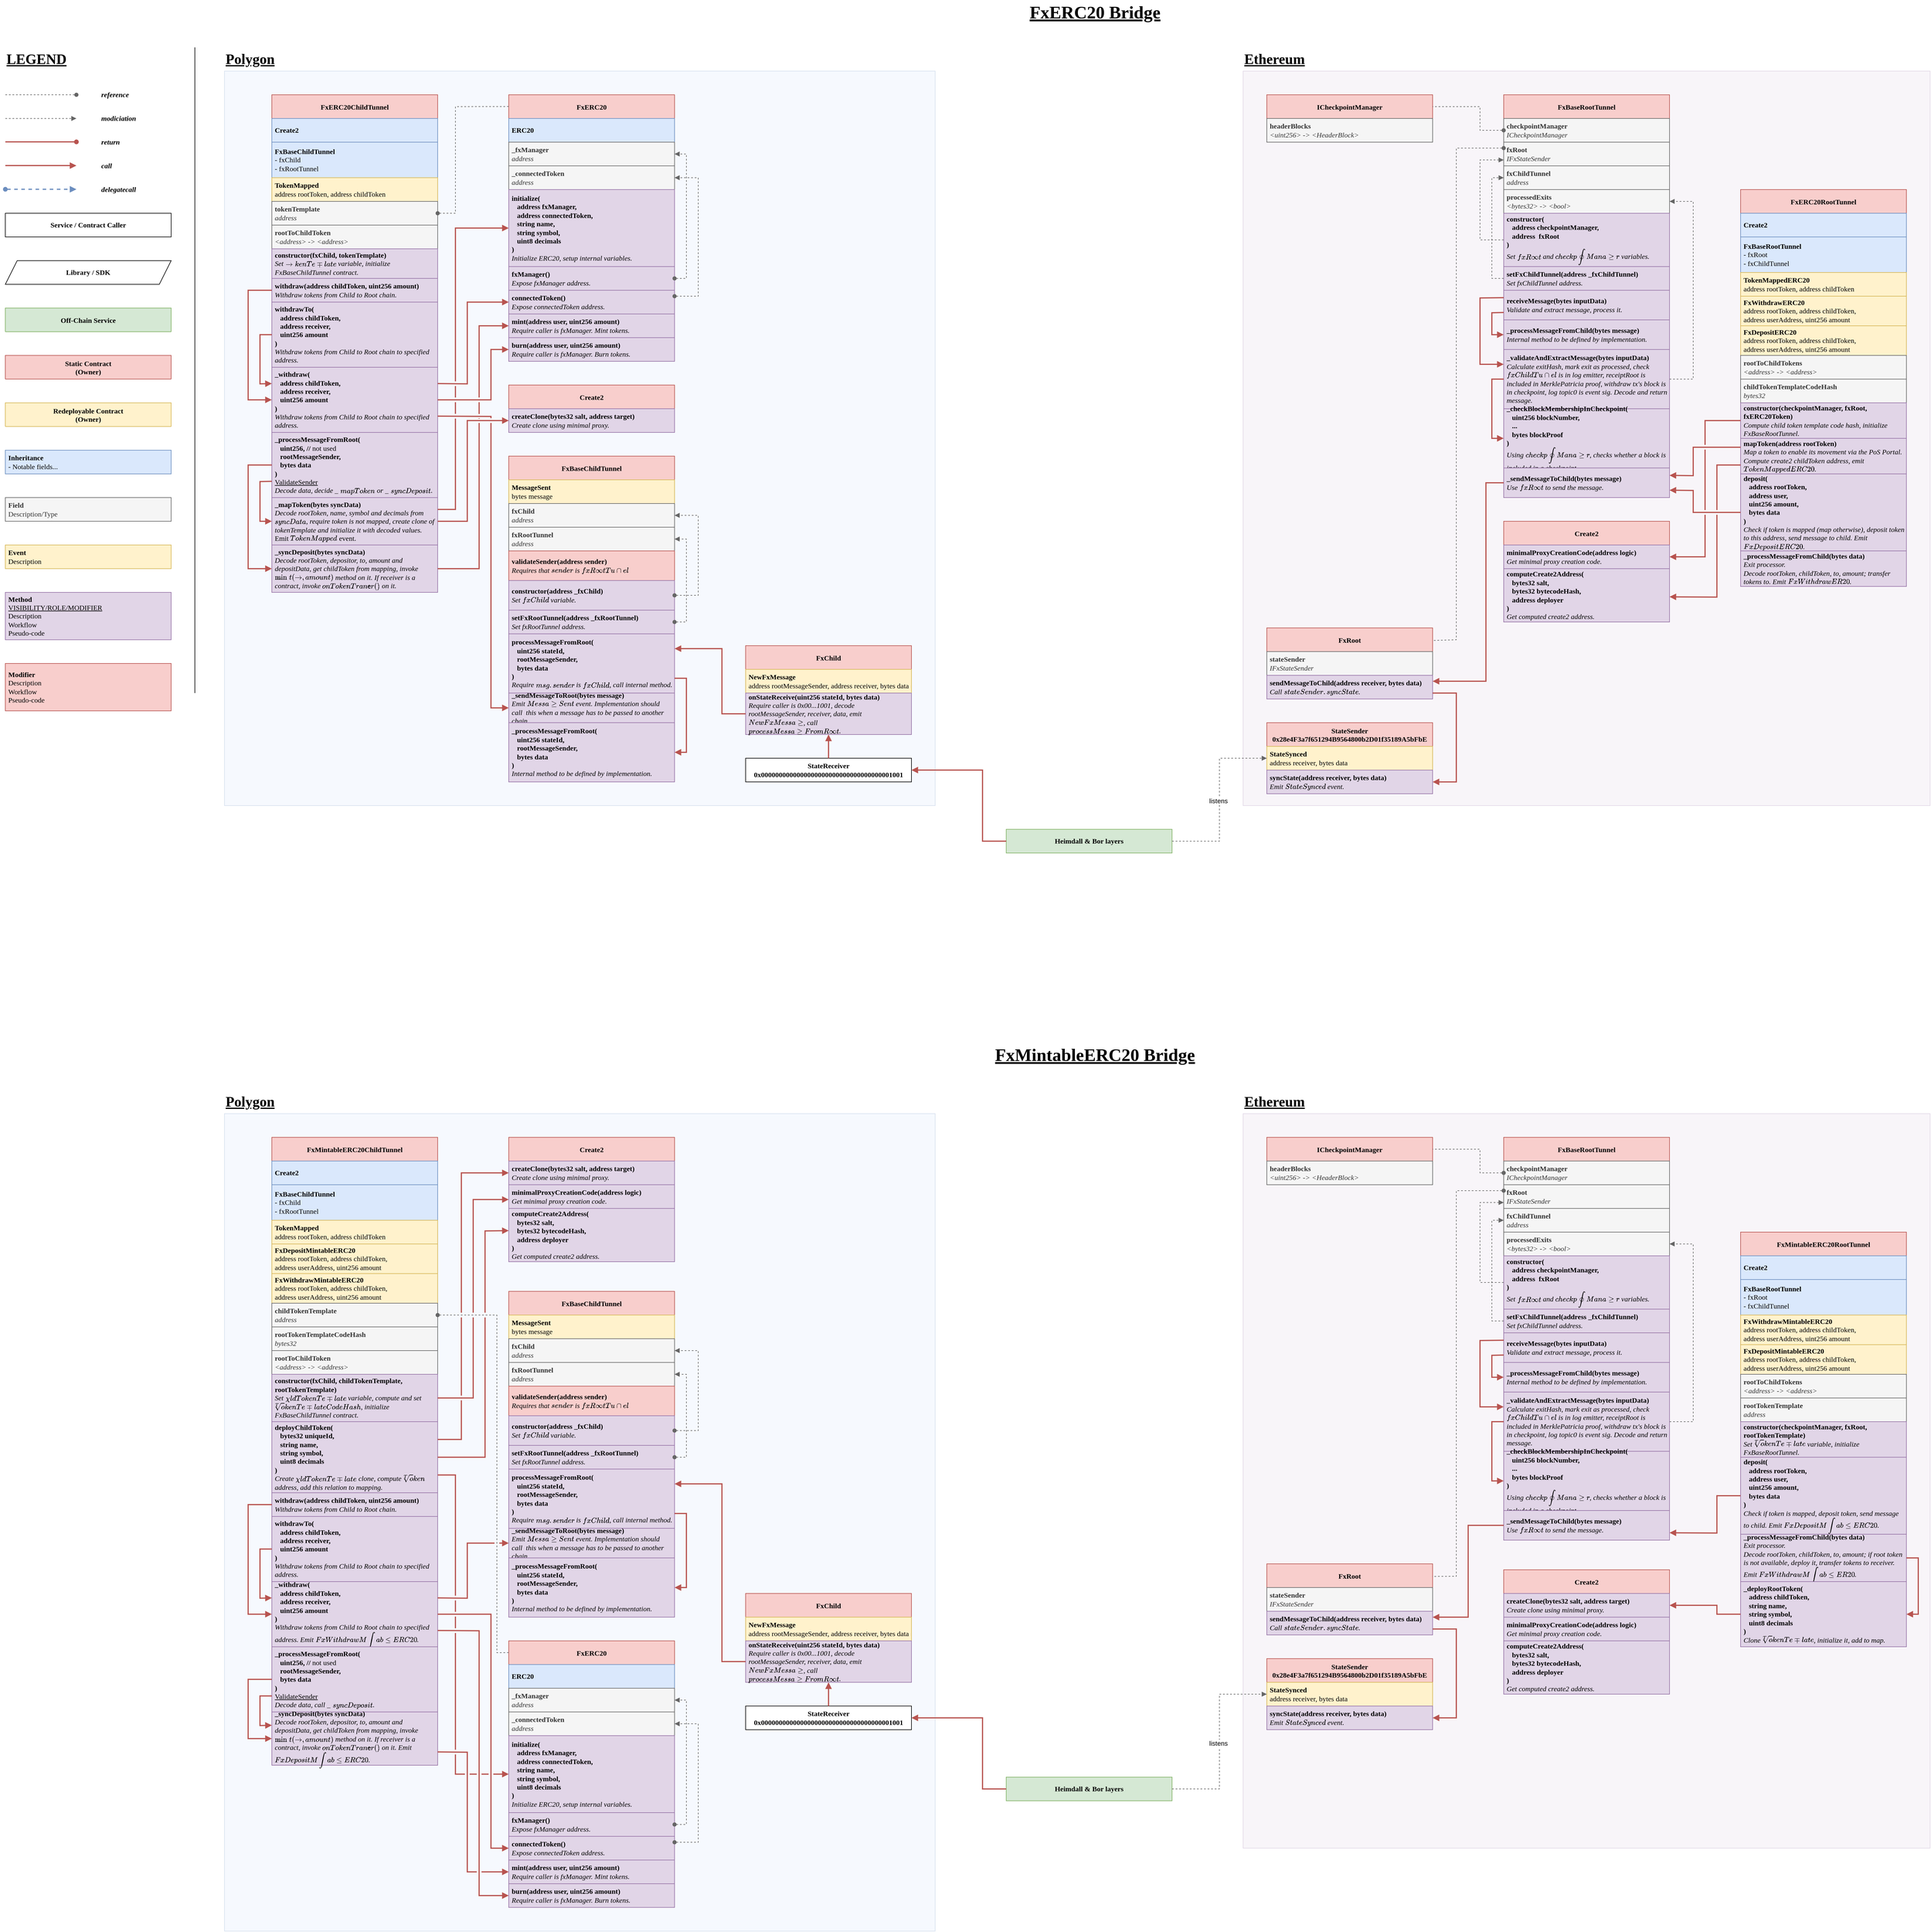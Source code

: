<mxfile>
    <diagram id="zZlC3yP6ZEP9aqLKBqPj" name="Page-1">
        <mxGraphModel dx="2356" dy="1717" grid="1" gridSize="10" guides="1" tooltips="1" connect="1" arrows="1" fold="1" page="1" pageScale="1" pageWidth="827" pageHeight="1169" math="0" shadow="0">
            <root>
                <mxCell id="0"/>
                <mxCell id="1" parent="0"/>
                <mxCell id="2" value="Inheritance&lt;br&gt;&lt;span style=&quot;font-weight: normal;&quot;&gt;- Notable fields...&lt;/span&gt;" style="rounded=0;whiteSpace=wrap;html=1;labelBackgroundColor=none;labelBorderColor=none;fontFamily=Lucida Console;fontSize=12;align=left;spacing=5;fontStyle=1;fillColor=#dae8fc;strokeColor=#6c8ebf;" parent="1" vertex="1">
                    <mxGeometry x="-1130" y="680" width="280" height="40" as="geometry"/>
                </mxCell>
                <mxCell id="3" value="&lt;b&gt;Field&lt;/b&gt;&lt;br&gt;Description/Type" style="rounded=0;whiteSpace=wrap;html=1;labelBackgroundColor=none;labelBorderColor=none;fontFamily=Lucida Console;fontSize=12;fillColor=#f5f5f5;strokeColor=#666666;align=left;spacing=5;fontColor=#333333;" parent="1" vertex="1">
                    <mxGeometry x="-1130" y="760" width="280" height="40" as="geometry"/>
                </mxCell>
                <mxCell id="4" value="Method&lt;br&gt;&lt;span style=&quot;font-weight: normal&quot;&gt;&lt;u&gt;VISIBILITY/ROLE/MODIFIER&lt;/u&gt;&lt;br&gt;Description&lt;br&gt;Workflow&lt;br&gt;Pseudo-code&lt;br&gt;&lt;/span&gt;" style="rounded=0;whiteSpace=wrap;html=1;labelBackgroundColor=none;labelBorderColor=none;fontFamily=Lucida Console;fontSize=12;fillColor=#e1d5e7;strokeColor=#9673a6;align=left;spacing=5;fontStyle=1;" parent="1" vertex="1">
                    <mxGeometry x="-1130" y="920" width="280" height="80" as="geometry"/>
                </mxCell>
                <mxCell id="5" value="reference" style="text;html=1;strokeColor=none;fillColor=none;align=left;verticalAlign=middle;whiteSpace=wrap;rounded=0;shadow=0;glass=0;labelBackgroundColor=none;labelBorderColor=none;comic=0;sketch=0;fillStyle=auto;fontFamily=Lucida Console;fontSize=12;fontStyle=3" parent="1" vertex="1">
                    <mxGeometry x="-970" y="60" width="120" height="40" as="geometry"/>
                </mxCell>
                <mxCell id="6" value="call" style="text;html=1;strokeColor=none;fillColor=none;align=left;verticalAlign=middle;whiteSpace=wrap;rounded=0;shadow=0;glass=0;labelBackgroundColor=none;labelBorderColor=none;comic=0;sketch=0;fillStyle=auto;fontFamily=Lucida Console;fontSize=12;fontStyle=3" parent="1" vertex="1">
                    <mxGeometry x="-970" y="180" width="120" height="40" as="geometry"/>
                </mxCell>
                <mxCell id="7" value="return" style="text;html=1;strokeColor=none;fillColor=none;align=left;verticalAlign=middle;whiteSpace=wrap;rounded=0;shadow=0;glass=0;labelBackgroundColor=none;labelBorderColor=none;comic=0;sketch=0;fillStyle=auto;fontFamily=Lucida Console;fontSize=12;fontStyle=3" parent="1" vertex="1">
                    <mxGeometry x="-970" y="140" width="120" height="40" as="geometry"/>
                </mxCell>
                <mxCell id="8" value="modiciation" style="text;html=1;strokeColor=none;fillColor=none;align=left;verticalAlign=middle;whiteSpace=wrap;rounded=0;shadow=0;glass=0;labelBackgroundColor=none;labelBorderColor=none;comic=0;sketch=0;fillStyle=auto;fontFamily=Lucida Console;fontSize=12;fontStyle=3" parent="1" vertex="1">
                    <mxGeometry x="-970" y="100" width="120" height="40" as="geometry"/>
                </mxCell>
                <mxCell id="9" value="delegatecall" style="text;html=1;strokeColor=none;fillColor=none;align=left;verticalAlign=middle;whiteSpace=wrap;rounded=0;shadow=0;glass=0;labelBackgroundColor=none;labelBorderColor=none;comic=0;sketch=0;fillStyle=auto;fontFamily=Lucida Console;fontSize=12;fontStyle=3" parent="1" vertex="1">
                    <mxGeometry x="-970" y="220" width="120" height="40" as="geometry"/>
                </mxCell>
                <mxCell id="10" value="LEGEND" style="text;html=1;strokeColor=none;fillColor=none;align=left;verticalAlign=middle;whiteSpace=wrap;rounded=0;shadow=0;glass=0;labelBackgroundColor=none;labelBorderColor=none;comic=0;sketch=0;fillStyle=auto;fontFamily=Lucida Console;fontSize=24;fontStyle=5" parent="1" vertex="1">
                    <mxGeometry x="-1130" width="280" height="40" as="geometry"/>
                </mxCell>
                <mxCell id="11" value="Service / Contract Caller" style="rounded=0;whiteSpace=wrap;html=1;fontFamily=Lucida Console;spacing=5;fontStyle=1;" parent="1" vertex="1">
                    <mxGeometry x="-1130" y="280" width="280" height="40" as="geometry"/>
                </mxCell>
                <mxCell id="12" value="" style="endArrow=oval;html=1;rounded=0;fontFamily=Lucida Console;fontSize=12;endFill=1;dashed=1;strokeWidth=1;fillColor=#f5f5f5;strokeColor=#666666;align=center;" parent="1" edge="1">
                    <mxGeometry width="50" height="50" relative="1" as="geometry">
                        <mxPoint x="-1130" y="80" as="sourcePoint"/>
                        <mxPoint x="-1010" y="80" as="targetPoint"/>
                    </mxGeometry>
                </mxCell>
                <mxCell id="13" value="" style="endArrow=block;html=1;rounded=0;fontFamily=Lucida Console;fontSize=12;endFill=1;strokeWidth=2;fillColor=#f8cecc;strokeColor=#b85450;align=center;" parent="1" edge="1">
                    <mxGeometry width="50" height="50" relative="1" as="geometry">
                        <mxPoint x="-1130" y="199.56" as="sourcePoint"/>
                        <mxPoint x="-1010" y="199.56" as="targetPoint"/>
                    </mxGeometry>
                </mxCell>
                <mxCell id="14" value="" style="endArrow=oval;html=1;rounded=0;fontFamily=Lucida Console;fontSize=12;endFill=1;startArrow=none;startFill=0;strokeWidth=2;fillColor=#f8cecc;strokeColor=#b85450;align=center;" parent="1" edge="1">
                    <mxGeometry width="50" height="50" relative="1" as="geometry">
                        <mxPoint x="-1130" y="159.56" as="sourcePoint"/>
                        <mxPoint x="-1010" y="159.56" as="targetPoint"/>
                    </mxGeometry>
                </mxCell>
                <mxCell id="15" value="" style="endArrow=block;html=1;rounded=0;fontFamily=Lucida Console;fontSize=12;endFill=1;dashed=1;strokeWidth=1;fillColor=#f5f5f5;strokeColor=#666666;align=center;" parent="1" edge="1">
                    <mxGeometry width="50" height="50" relative="1" as="geometry">
                        <mxPoint x="-1130" y="120" as="sourcePoint"/>
                        <mxPoint x="-1010" y="120" as="targetPoint"/>
                    </mxGeometry>
                </mxCell>
                <mxCell id="16" value="" style="endArrow=block;html=1;rounded=0;fontFamily=Lucida Console;fontSize=12;endFill=1;startArrow=oval;startFill=1;strokeWidth=2;fillColor=#dae8fc;strokeColor=#6c8ebf;align=center;dashed=1;" parent="1" edge="1">
                    <mxGeometry width="50" height="50" relative="1" as="geometry">
                        <mxPoint x="-1130" y="239.56" as="sourcePoint"/>
                        <mxPoint x="-1010" y="239.56" as="targetPoint"/>
                    </mxGeometry>
                </mxCell>
                <mxCell id="17" value="" style="endArrow=none;html=1;rounded=0;" parent="1" edge="1">
                    <mxGeometry width="50" height="50" relative="1" as="geometry">
                        <mxPoint x="-810" y="1090" as="sourcePoint"/>
                        <mxPoint x="-810" as="targetPoint"/>
                    </mxGeometry>
                </mxCell>
                <mxCell id="18" value="Off-Chain Service" style="swimlane;fontStyle=1;childLayout=stackLayout;horizontal=1;startSize=40;horizontalStack=0;resizeParent=1;resizeParentMax=0;resizeLast=0;collapsible=1;marginBottom=0;fontFamily=Lucida Console;align=center;spacing=5;fillColor=#d5e8d4;strokeColor=#82b366;" parent="1" vertex="1">
                    <mxGeometry x="-1130" y="440" width="280" height="40" as="geometry"/>
                </mxCell>
                <mxCell id="19" value="Static Contract&#10;(Owner)" style="swimlane;fontStyle=1;childLayout=stackLayout;horizontal=1;startSize=40;horizontalStack=0;resizeParent=1;resizeParentMax=0;resizeLast=0;collapsible=1;marginBottom=0;fontFamily=Lucida Console;align=center;spacing=5;fillColor=#f8cecc;strokeColor=#b85450;" parent="1" vertex="1">
                    <mxGeometry x="-1130" y="520" width="280" height="40" as="geometry"/>
                </mxCell>
                <mxCell id="20" value="Redeployable Contract&#10;(Owner)" style="swimlane;fontStyle=1;childLayout=stackLayout;horizontal=1;startSize=40;horizontalStack=0;resizeParent=1;resizeParentMax=0;resizeLast=0;collapsible=1;marginBottom=0;fontFamily=Lucida Console;align=center;spacing=5;fillColor=#fff2cc;strokeColor=#d6b656;" parent="1" vertex="1">
                    <mxGeometry x="-1130" y="600" width="280" height="40" as="geometry"/>
                </mxCell>
                <mxCell id="21" value="Library / SDK" style="shape=parallelogram;perimeter=parallelogramPerimeter;whiteSpace=wrap;html=1;fixedSize=1;fontFamily=Lucida Console;rounded=0;spacing=5;fontStyle=1;" parent="1" vertex="1">
                    <mxGeometry x="-1130" y="360" width="280" height="40" as="geometry"/>
                </mxCell>
                <mxCell id="22" value="" style="rounded=0;whiteSpace=wrap;html=1;fillColor=#dae8fc;strokeColor=#6c8ebf;opacity=25;movable=1;resizable=1;rotatable=1;deletable=1;editable=1;connectable=1;" parent="1" vertex="1">
                    <mxGeometry x="-760" y="40" width="1200" height="1240" as="geometry"/>
                </mxCell>
                <mxCell id="23" value="Polygon" style="text;html=1;strokeColor=none;fillColor=none;align=left;verticalAlign=middle;whiteSpace=wrap;rounded=0;shadow=0;glass=0;labelBackgroundColor=none;labelBorderColor=none;comic=0;sketch=0;fillStyle=auto;fontFamily=Lucida Console;fontSize=24;fontStyle=5" parent="1" vertex="1">
                    <mxGeometry x="-760" width="280" height="40" as="geometry"/>
                </mxCell>
                <mxCell id="25" value="" style="rounded=0;whiteSpace=wrap;html=1;fillColor=#e1d5e7;strokeColor=#9673a6;opacity=25;" parent="1" vertex="1">
                    <mxGeometry x="960" y="40" width="1160" height="1240" as="geometry"/>
                </mxCell>
                <mxCell id="24" value="Ethereum" style="text;html=1;strokeColor=none;fillColor=none;align=left;verticalAlign=middle;whiteSpace=wrap;rounded=0;shadow=0;glass=0;labelBackgroundColor=none;labelBorderColor=none;comic=0;sketch=0;fillStyle=auto;fontFamily=Lucida Console;fontSize=24;fontStyle=5" parent="1" vertex="1">
                    <mxGeometry x="960" width="280" height="40" as="geometry"/>
                </mxCell>
                <mxCell id="26" value="FxBaseChildTunnel" style="swimlane;fontStyle=1;childLayout=stackLayout;horizontal=1;startSize=40;horizontalStack=0;resizeParent=1;resizeParentMax=0;resizeLast=0;collapsible=1;marginBottom=0;fontFamily=Lucida Console;align=center;spacing=5;fillColor=#f8cecc;strokeColor=#b85450;" parent="1" vertex="1">
                    <mxGeometry x="-280" y="690" width="280" height="550" as="geometry"/>
                </mxCell>
                <mxCell id="29" value="MessageSent&lt;br&gt;&lt;span style=&quot;font-weight: normal;&quot;&gt;bytes message&lt;/span&gt;" style="rounded=0;whiteSpace=wrap;html=1;labelBackgroundColor=none;labelBorderColor=none;fontFamily=Lucida Console;fontSize=12;fillColor=#fff2cc;strokeColor=#d6b656;align=left;spacing=5;fontStyle=1;" parent="26" vertex="1">
                    <mxGeometry y="40" width="280" height="40" as="geometry"/>
                </mxCell>
                <mxCell id="45" value="fxChild&lt;br&gt;&lt;span style=&quot;font-weight: normal;&quot;&gt;&lt;i&gt;address&lt;/i&gt;&lt;/span&gt;" style="rounded=0;whiteSpace=wrap;html=1;labelBackgroundColor=none;labelBorderColor=none;fontFamily=Lucida Console;fontSize=12;fillColor=#f5f5f5;strokeColor=#666666;align=left;spacing=5;fontStyle=1;fontColor=#333333;" parent="26" vertex="1">
                    <mxGeometry y="80" width="280" height="40" as="geometry"/>
                </mxCell>
                <mxCell id="33" value="fxRootTunnel&lt;br&gt;&lt;span style=&quot;font-weight: 400;&quot;&gt;&lt;i&gt;address&lt;br&gt;&lt;/i&gt;&lt;/span&gt;" style="rounded=0;whiteSpace=wrap;html=1;labelBackgroundColor=none;labelBorderColor=none;fontFamily=Lucida Console;fontSize=12;fillColor=#f5f5f5;strokeColor=#666666;align=left;spacing=5;fontStyle=1;fontColor=#333333;" parent="26" vertex="1">
                    <mxGeometry y="120" width="280" height="40" as="geometry"/>
                </mxCell>
                <mxCell id="30" value="validateSender(address sender)&lt;span style=&quot;font-weight: 400&quot;&gt;&lt;u&gt;&lt;br&gt;&lt;/u&gt;&lt;/span&gt;&lt;span style=&quot;font-weight: normal&quot;&gt;&lt;i&gt;Requires that `sender` is `fxRootTunnel`&lt;/i&gt;&lt;br&gt;&lt;/span&gt;" style="rounded=0;whiteSpace=wrap;html=1;labelBackgroundColor=none;labelBorderColor=none;fontFamily=Lucida Console;fontSize=12;align=left;spacing=5;fontStyle=1;fillColor=#f8cecc;strokeColor=#b85450;" parent="26" vertex="1">
                    <mxGeometry y="160" width="280" height="50" as="geometry"/>
                </mxCell>
                <mxCell id="35" value="constructor(address _fxChild)&lt;span style=&quot;font-weight: 400&quot;&gt;&lt;u&gt;&lt;br&gt;&lt;/u&gt;&lt;/span&gt;&lt;span style=&quot;font-weight: normal&quot;&gt;&lt;i&gt;Set `fxChild` variable.&lt;/i&gt;&lt;br&gt;&lt;/span&gt;" style="rounded=0;whiteSpace=wrap;html=1;labelBackgroundColor=none;labelBorderColor=none;fontFamily=Lucida Console;fontSize=12;align=left;spacing=5;fontStyle=1;fillColor=#e1d5e7;strokeColor=#9673a6;" parent="26" vertex="1">
                    <mxGeometry y="210" width="280" height="50" as="geometry"/>
                </mxCell>
                <mxCell id="31" value="setFxRootTunnel(address _fxRootTunnel)&lt;span style=&quot;font-weight: 400&quot;&gt;&lt;u&gt;&lt;br&gt;&lt;/u&gt;&lt;/span&gt;&lt;span style=&quot;font-weight: normal&quot;&gt;&lt;i&gt;Set fxRootTunnel address.&lt;/i&gt;&lt;/span&gt;&lt;span style=&quot;font-weight: normal&quot;&gt;&lt;br&gt;&lt;/span&gt;" style="rounded=0;whiteSpace=wrap;html=1;labelBackgroundColor=none;labelBorderColor=none;fontFamily=Lucida Console;fontSize=12;align=left;spacing=5;fontStyle=1;fillColor=#e1d5e7;strokeColor=#9673a6;" parent="26" vertex="1">
                    <mxGeometry y="260" width="280" height="40" as="geometry"/>
                </mxCell>
                <mxCell id="32" value="" style="endArrow=block;html=1;rounded=0;fontFamily=Lucida Console;fontSize=12;endFill=1;dashed=1;startArrow=oval;startFill=1;strokeWidth=1;fillColor=#f5f5f5;strokeColor=#666666;entryX=1;entryY=0.5;entryDx=0;entryDy=0;exitX=1;exitY=0.5;exitDx=0;exitDy=0;" parent="26" source="31" target="33" edge="1">
                    <mxGeometry width="50" height="50" relative="1" as="geometry">
                        <mxPoint x="310" y="226.25" as="sourcePoint"/>
                        <mxPoint x="336.92" y="-130" as="targetPoint"/>
                        <Array as="points">
                            <mxPoint x="300" y="280"/>
                            <mxPoint x="300" y="140"/>
                        </Array>
                    </mxGeometry>
                </mxCell>
                <mxCell id="36" value="" style="endArrow=block;html=1;rounded=0;fontFamily=Lucida Console;fontSize=12;endFill=1;dashed=1;startArrow=oval;startFill=1;strokeWidth=1;fillColor=#f5f5f5;strokeColor=#666666;exitX=1;exitY=0.5;exitDx=0;exitDy=0;entryX=1;entryY=0.5;entryDx=0;entryDy=0;" parent="26" source="35" target="45" edge="1">
                    <mxGeometry width="50" height="50" relative="1" as="geometry">
                        <mxPoint x="280" y="280" as="sourcePoint"/>
                        <mxPoint x="280" y="140" as="targetPoint"/>
                        <Array as="points">
                            <mxPoint x="320" y="235"/>
                            <mxPoint x="320" y="210"/>
                            <mxPoint x="320" y="100"/>
                        </Array>
                    </mxGeometry>
                </mxCell>
                <mxCell id="37" value="processMessageFromRoot(&lt;br&gt;&amp;nbsp; &amp;nbsp;uint256 stateId,&lt;br&gt;&amp;nbsp; &amp;nbsp;rootMessageSender,&lt;br&gt;&amp;nbsp; &amp;nbsp;bytes data&lt;br&gt;)&lt;span style=&quot;font-weight: 400&quot;&gt;&lt;u&gt;&lt;br&gt;&lt;/u&gt;&lt;/span&gt;&lt;span style=&quot;font-weight: normal&quot;&gt;&lt;i&gt;Require `msg.sender` is `fxChild`, call internal method.&lt;/i&gt;&lt;/span&gt;&lt;span style=&quot;font-weight: normal&quot;&gt;&lt;br&gt;&lt;/span&gt;" style="rounded=0;whiteSpace=wrap;html=1;labelBackgroundColor=none;labelBorderColor=none;fontFamily=Lucida Console;fontSize=12;align=left;spacing=5;fontStyle=1;fillColor=#e1d5e7;strokeColor=#9673a6;" parent="26" vertex="1">
                    <mxGeometry y="300" width="280" height="100" as="geometry"/>
                </mxCell>
                <mxCell id="39" value="_sendMessageToRoot(bytes message)&lt;span style=&quot;font-weight: 400&quot;&gt;&lt;u&gt;&lt;br&gt;&lt;/u&gt;&lt;/span&gt;&lt;span style=&quot;font-weight: normal&quot;&gt;&lt;i&gt;Emit `MessageSent` event. Implementation should call&amp;nbsp; this when a message has to be passed to another chain.&lt;/i&gt;&lt;/span&gt;&lt;span style=&quot;font-weight: normal&quot;&gt;&lt;br&gt;&lt;/span&gt;" style="rounded=0;whiteSpace=wrap;html=1;labelBackgroundColor=none;labelBorderColor=none;fontFamily=Lucida Console;fontSize=12;align=left;spacing=5;fontStyle=1;fillColor=#e1d5e7;strokeColor=#9673a6;" parent="26" vertex="1">
                    <mxGeometry y="400" width="280" height="50" as="geometry"/>
                </mxCell>
                <mxCell id="41" value="_processMessageFromRoot(&lt;br&gt;&amp;nbsp; &amp;nbsp;uint256 stateId,&lt;br&gt;&amp;nbsp; &amp;nbsp;rootMessageSender,&lt;br&gt;&amp;nbsp; &amp;nbsp;bytes data&lt;br&gt;)&lt;span style=&quot;font-weight: 400&quot;&gt;&lt;u&gt;&lt;br&gt;&lt;/u&gt;&lt;/span&gt;&lt;span style=&quot;font-weight: normal&quot;&gt;&lt;i&gt;Internal method to be defined by implementation.&lt;/i&gt;&lt;/span&gt;&lt;span style=&quot;font-weight: normal&quot;&gt;&lt;br&gt;&lt;/span&gt;" style="rounded=0;whiteSpace=wrap;html=1;labelBackgroundColor=none;labelBorderColor=none;fontFamily=Lucida Console;fontSize=12;align=left;spacing=5;fontStyle=1;fillColor=#e1d5e7;strokeColor=#9673a6;" parent="26" vertex="1">
                    <mxGeometry y="450" width="280" height="100" as="geometry"/>
                </mxCell>
                <mxCell id="42" value="" style="endArrow=block;html=1;rounded=0;fontFamily=Lucida Console;fontSize=12;endFill=1;strokeWidth=2;fillColor=#f8cecc;strokeColor=#b85450;align=center;entryX=1;entryY=0.5;entryDx=0;entryDy=0;exitX=1;exitY=0.75;exitDx=0;exitDy=0;" parent="26" source="37" target="41" edge="1">
                    <mxGeometry width="50" height="50" relative="1" as="geometry">
                        <mxPoint x="307.0" y="390.0" as="sourcePoint"/>
                        <mxPoint x="427.0" y="390.0" as="targetPoint"/>
                        <Array as="points">
                            <mxPoint x="300" y="375"/>
                            <mxPoint x="300" y="500"/>
                        </Array>
                    </mxGeometry>
                </mxCell>
                <mxCell id="34" value="Modifier&lt;span style=&quot;font-weight: normal&quot;&gt;&lt;br&gt;Description&lt;br&gt;Workflow&lt;br&gt;Pseudo-code&lt;br&gt;&lt;/span&gt;" style="rounded=0;whiteSpace=wrap;html=1;labelBackgroundColor=none;labelBorderColor=none;fontFamily=Lucida Console;fontSize=12;fillColor=#f8cecc;strokeColor=#b85450;align=left;spacing=5;fontStyle=1;" parent="1" vertex="1">
                    <mxGeometry x="-1130" y="1040" width="280" height="80" as="geometry"/>
                </mxCell>
                <mxCell id="44" value="&lt;b&gt;Event&lt;/b&gt;&lt;br&gt;Description" style="rounded=0;whiteSpace=wrap;html=1;labelBackgroundColor=none;labelBorderColor=none;fontFamily=Lucida Console;fontSize=12;fillColor=#fff2cc;strokeColor=#d6b656;align=left;spacing=5;" parent="1" vertex="1">
                    <mxGeometry x="-1130" y="840" width="280" height="40" as="geometry"/>
                </mxCell>
                <mxCell id="46" value="Create2" style="swimlane;fontStyle=1;childLayout=stackLayout;horizontal=1;startSize=40;horizontalStack=0;resizeParent=1;resizeParentMax=0;resizeLast=0;collapsible=1;marginBottom=0;fontFamily=Lucida Console;align=center;spacing=5;fillColor=#f8cecc;strokeColor=#b85450;" parent="1" vertex="1">
                    <mxGeometry x="-280" y="570" width="280" height="80" as="geometry"/>
                </mxCell>
                <mxCell id="49" value="createClone(bytes32 salt, address target)&lt;span style=&quot;font-weight: 400&quot;&gt;&lt;u&gt;&lt;br&gt;&lt;/u&gt;&lt;/span&gt;&lt;span style=&quot;font-weight: normal&quot;&gt;&lt;i&gt;Create clone using minimal proxy.&lt;/i&gt;&lt;/span&gt;&lt;span style=&quot;font-weight: normal&quot;&gt;&lt;br&gt;&lt;/span&gt;" style="rounded=0;whiteSpace=wrap;html=1;labelBackgroundColor=none;labelBorderColor=none;fontFamily=Lucida Console;fontSize=12;align=left;spacing=5;fontStyle=1;fillColor=#e1d5e7;strokeColor=#9673a6;" parent="46" vertex="1">
                    <mxGeometry y="40" width="280" height="40" as="geometry"/>
                </mxCell>
                <mxCell id="50" value="FxERC20ChildTunnel" style="swimlane;fontStyle=1;childLayout=stackLayout;horizontal=1;startSize=40;horizontalStack=0;resizeParent=1;resizeParentMax=0;resizeLast=0;collapsible=1;marginBottom=0;fontFamily=Lucida Console;align=center;spacing=5;fillColor=#f8cecc;strokeColor=#b85450;" parent="1" vertex="1">
                    <mxGeometry x="-680" y="80" width="280" height="840" as="geometry"/>
                </mxCell>
                <mxCell id="64" value="Create2" style="rounded=0;whiteSpace=wrap;html=1;labelBackgroundColor=none;labelBorderColor=none;fontFamily=Lucida Console;fontSize=12;align=left;spacing=5;fontStyle=1;fillColor=#dae8fc;strokeColor=#6c8ebf;" parent="50" vertex="1">
                    <mxGeometry y="40" width="280" height="40" as="geometry"/>
                </mxCell>
                <mxCell id="65" value="FxBaseChildTunnel&lt;br&gt;&lt;span style=&quot;font-weight: normal;&quot;&gt;- fxChild&lt;br&gt;- fxRootTunnel&lt;/span&gt;" style="rounded=0;whiteSpace=wrap;html=1;labelBackgroundColor=none;labelBorderColor=none;fontFamily=Lucida Console;fontSize=12;align=left;spacing=5;fontStyle=1;fillColor=#dae8fc;strokeColor=#6c8ebf;" parent="50" vertex="1">
                    <mxGeometry y="80" width="280" height="60" as="geometry"/>
                </mxCell>
                <mxCell id="51" value="TokenMapped&lt;br&gt;&lt;span style=&quot;font-weight: 400;&quot;&gt;address rootToken, address childToken&lt;/span&gt;" style="rounded=0;whiteSpace=wrap;html=1;labelBackgroundColor=none;labelBorderColor=none;fontFamily=Lucida Console;fontSize=12;fillColor=#fff2cc;strokeColor=#d6b656;align=left;spacing=5;fontStyle=1;" parent="50" vertex="1">
                    <mxGeometry y="140" width="280" height="40" as="geometry"/>
                </mxCell>
                <mxCell id="53" value="tokenTemplate&lt;br&gt;&lt;span style=&quot;font-weight: normal;&quot;&gt;&lt;i&gt;address&lt;/i&gt;&lt;/span&gt;" style="rounded=0;whiteSpace=wrap;html=1;labelBackgroundColor=none;labelBorderColor=none;fontFamily=Lucida Console;fontSize=12;fillColor=#f5f5f5;strokeColor=#666666;align=left;spacing=5;fontStyle=1;fontColor=#333333;" parent="50" vertex="1">
                    <mxGeometry y="180" width="280" height="40" as="geometry"/>
                </mxCell>
                <mxCell id="52" value="rootToChildToken&lt;br&gt;&lt;span style=&quot;font-weight: normal;&quot;&gt;&lt;i&gt;&amp;lt;address&amp;gt; -&amp;gt; &amp;lt;address&amp;gt;&lt;/i&gt;&lt;/span&gt;" style="rounded=0;whiteSpace=wrap;html=1;labelBackgroundColor=none;labelBorderColor=none;fontFamily=Lucida Console;fontSize=12;fillColor=#f5f5f5;strokeColor=#666666;align=left;spacing=5;fontStyle=1;fontColor=#333333;" parent="50" vertex="1">
                    <mxGeometry y="220" width="280" height="40" as="geometry"/>
                </mxCell>
                <mxCell id="55" value="constructor(fxChild, tokenTemplate)&lt;span style=&quot;font-weight: 400&quot;&gt;&lt;u&gt;&lt;br&gt;&lt;/u&gt;&lt;/span&gt;&lt;span style=&quot;font-weight: normal&quot;&gt;&lt;i&gt;Set `tokenTemplate` variable, initialize FxBaseChildTunnel contract.&lt;/i&gt;&lt;br&gt;&lt;/span&gt;" style="rounded=0;whiteSpace=wrap;html=1;labelBackgroundColor=none;labelBorderColor=none;fontFamily=Lucida Console;fontSize=12;align=left;spacing=5;fontStyle=1;fillColor=#e1d5e7;strokeColor=#9673a6;" parent="50" vertex="1">
                    <mxGeometry y="260" width="280" height="50" as="geometry"/>
                </mxCell>
                <mxCell id="56" value="withdraw(address childToken, uint256 amount)&lt;span style=&quot;font-weight: 400&quot;&gt;&lt;u&gt;&lt;br&gt;&lt;/u&gt;&lt;/span&gt;&lt;span style=&quot;font-weight: normal&quot;&gt;&lt;i&gt;Withdraw tokens from Child to Root chain.&lt;/i&gt;&lt;/span&gt;&lt;span style=&quot;font-weight: normal&quot;&gt;&lt;br&gt;&lt;/span&gt;" style="rounded=0;whiteSpace=wrap;html=1;labelBackgroundColor=none;labelBorderColor=none;fontFamily=Lucida Console;fontSize=12;align=left;spacing=5;fontStyle=1;fillColor=#e1d5e7;strokeColor=#9673a6;" parent="50" vertex="1">
                    <mxGeometry y="310" width="280" height="40" as="geometry"/>
                </mxCell>
                <mxCell id="63" value="withdrawTo(&lt;br&gt;&amp;nbsp; &amp;nbsp;address childToken,&lt;br&gt;&amp;nbsp; &amp;nbsp;address receiver,&lt;br&gt;&amp;nbsp; &amp;nbsp;uint256 amount&lt;br&gt;)&lt;span style=&quot;font-weight: 400&quot;&gt;&lt;u&gt;&lt;br&gt;&lt;/u&gt;&lt;/span&gt;&lt;span style=&quot;font-weight: normal&quot;&gt;&lt;i&gt;Withdraw tokens from Child to Root chain to specified address.&lt;/i&gt;&lt;/span&gt;&lt;span style=&quot;font-weight: normal&quot;&gt;&lt;br&gt;&lt;/span&gt;" style="rounded=0;whiteSpace=wrap;html=1;labelBackgroundColor=none;labelBorderColor=none;fontFamily=Lucida Console;fontSize=12;align=left;spacing=5;fontStyle=1;fillColor=#e1d5e7;strokeColor=#9673a6;" parent="50" vertex="1">
                    <mxGeometry y="350" width="280" height="110" as="geometry"/>
                </mxCell>
                <mxCell id="67" value="_withdraw(&lt;br&gt;&amp;nbsp; &amp;nbsp;address childToken,&lt;br&gt;&amp;nbsp; &amp;nbsp;address receiver,&lt;br&gt;&amp;nbsp; &amp;nbsp;uint256 amount&lt;br&gt;)&lt;span style=&quot;font-weight: 400&quot;&gt;&lt;u&gt;&lt;br&gt;&lt;/u&gt;&lt;/span&gt;&lt;span style=&quot;font-weight: normal&quot;&gt;&lt;i&gt;Withdraw tokens from Child to Root chain to specified address.&lt;/i&gt;&lt;/span&gt;&lt;span style=&quot;font-weight: normal&quot;&gt;&lt;br&gt;&lt;/span&gt;" style="rounded=0;whiteSpace=wrap;html=1;labelBackgroundColor=none;labelBorderColor=none;fontFamily=Lucida Console;fontSize=12;align=left;spacing=5;fontStyle=1;fillColor=#e1d5e7;strokeColor=#9673a6;" parent="50" vertex="1">
                    <mxGeometry y="460" width="280" height="110" as="geometry"/>
                </mxCell>
                <mxCell id="59" value="_processMessageFromRoot(&lt;br&gt;&amp;nbsp; &amp;nbsp;uint256, // &lt;span style=&quot;font-weight: normal;&quot;&gt;not used&lt;/span&gt;&lt;br&gt;&amp;nbsp; &amp;nbsp;rootMessageSender,&lt;br&gt;&amp;nbsp; &amp;nbsp;bytes data&lt;br&gt;)&lt;br&gt;&lt;span style=&quot;font-weight: 400&quot;&gt;&lt;u&gt;ValidateSender&lt;br&gt;&lt;/u&gt;&lt;/span&gt;&lt;span style=&quot;font-weight: normal&quot;&gt;&lt;i&gt;Decode data, decide `_mapToken` or `_syncDeposit`.&lt;/i&gt;&lt;/span&gt;&lt;span style=&quot;font-weight: normal&quot;&gt;&lt;br&gt;&lt;/span&gt;" style="rounded=0;whiteSpace=wrap;html=1;labelBackgroundColor=none;labelBorderColor=none;fontFamily=Lucida Console;fontSize=12;align=left;spacing=5;fontStyle=1;fillColor=#e1d5e7;strokeColor=#9673a6;" parent="50" vertex="1">
                    <mxGeometry y="570" width="280" height="110" as="geometry"/>
                </mxCell>
                <mxCell id="60" value="_mapToken(bytes syncData)&lt;span style=&quot;font-weight: 400&quot;&gt;&lt;u&gt;&lt;br&gt;&lt;/u&gt;&lt;/span&gt;&lt;span style=&quot;font-weight: normal&quot;&gt;&lt;i&gt;Decode rootToken, name, symbol and decimals from `syncData`, require token is not mapped, create clone of tokenTemplate and initialize it with decoded values.&lt;br&gt;&lt;/i&gt;&lt;/span&gt;&lt;span style=&quot;font-weight: normal&quot;&gt;Emit `TokenMapped` event.&lt;br&gt;&lt;/span&gt;" style="rounded=0;whiteSpace=wrap;html=1;labelBackgroundColor=none;labelBorderColor=none;fontFamily=Lucida Console;fontSize=12;align=left;spacing=5;fontStyle=1;fillColor=#e1d5e7;strokeColor=#9673a6;" parent="50" vertex="1">
                    <mxGeometry y="680" width="280" height="80" as="geometry"/>
                </mxCell>
                <mxCell id="61" value="_syncDeposit(bytes syncData)&lt;span style=&quot;font-weight: 400&quot;&gt;&lt;u&gt;&lt;br&gt;&lt;/u&gt;&lt;/span&gt;&lt;span style=&quot;font-weight: normal&quot;&gt;&lt;i&gt;Decode rootToken, depositor, to, amount and depositData, get childToken from mapping, invoke `mint(to, amount)` method on it. If receiver is a contract, invoke `onTokenTransfer()` on it.&lt;/i&gt;&lt;br&gt;&lt;/span&gt;" style="rounded=0;whiteSpace=wrap;html=1;labelBackgroundColor=none;labelBorderColor=none;fontFamily=Lucida Console;fontSize=12;align=left;spacing=5;fontStyle=1;fillColor=#e1d5e7;strokeColor=#9673a6;" parent="50" vertex="1">
                    <mxGeometry y="760" width="280" height="80" as="geometry"/>
                </mxCell>
                <mxCell id="62" value="" style="endArrow=block;html=1;rounded=0;fontFamily=Lucida Console;fontSize=12;endFill=1;strokeWidth=2;fillColor=#f8cecc;strokeColor=#b85450;align=center;exitX=0;exitY=0.5;exitDx=0;exitDy=0;entryX=0;entryY=0.5;entryDx=0;entryDy=0;" parent="50" source="56" target="67" edge="1">
                    <mxGeometry width="50" height="50" relative="1" as="geometry">
                        <mxPoint x="-110" y="370" as="sourcePoint"/>
                        <mxPoint x="-120" y="800" as="targetPoint"/>
                        <Array as="points">
                            <mxPoint x="-40" y="330"/>
                            <mxPoint x="-40" y="515"/>
                        </Array>
                    </mxGeometry>
                </mxCell>
                <mxCell id="68" value="" style="endArrow=block;html=1;rounded=0;fontFamily=Lucida Console;fontSize=12;endFill=1;strokeWidth=2;fillColor=#f8cecc;strokeColor=#b85450;align=center;entryX=0;entryY=0.25;entryDx=0;entryDy=0;exitX=0;exitY=0.5;exitDx=0;exitDy=0;" parent="50" source="63" target="67" edge="1">
                    <mxGeometry width="50" height="50" relative="1" as="geometry">
                        <mxPoint x="290" y="340" as="sourcePoint"/>
                        <mxPoint x="290" y="795" as="targetPoint"/>
                        <Array as="points">
                            <mxPoint x="-20" y="405"/>
                            <mxPoint x="-20" y="488"/>
                        </Array>
                    </mxGeometry>
                </mxCell>
                <mxCell id="69" value="" style="endArrow=block;html=1;rounded=0;fontFamily=Lucida Console;fontSize=12;endFill=1;strokeWidth=2;fillColor=#f8cecc;strokeColor=#b85450;align=center;exitX=0;exitY=0.75;exitDx=0;exitDy=0;entryX=0;entryY=0.5;entryDx=0;entryDy=0;" parent="50" source="59" target="60" edge="1">
                    <mxGeometry width="50" height="50" relative="1" as="geometry">
                        <mxPoint x="290" y="415" as="sourcePoint"/>
                        <mxPoint y="610" as="targetPoint"/>
                        <Array as="points">
                            <mxPoint x="-20" y="653"/>
                            <mxPoint x="-20" y="720"/>
                        </Array>
                    </mxGeometry>
                </mxCell>
                <mxCell id="70" value="" style="endArrow=block;html=1;rounded=0;fontFamily=Lucida Console;fontSize=12;endFill=1;strokeWidth=2;fillColor=#f8cecc;strokeColor=#b85450;align=center;exitX=0;exitY=0.5;exitDx=0;exitDy=0;entryX=0;entryY=0.5;entryDx=0;entryDy=0;" parent="50" source="59" target="61" edge="1">
                    <mxGeometry width="50" height="50" relative="1" as="geometry">
                        <mxPoint x="290" y="525" as="sourcePoint"/>
                        <mxPoint y="690" as="targetPoint"/>
                        <Array as="points">
                            <mxPoint x="-40" y="625"/>
                            <mxPoint x="-40" y="800"/>
                        </Array>
                    </mxGeometry>
                </mxCell>
                <mxCell id="71" value="FxERC20" style="swimlane;fontStyle=1;childLayout=stackLayout;horizontal=1;startSize=40;horizontalStack=0;resizeParent=1;resizeParentMax=0;resizeLast=0;collapsible=1;marginBottom=0;fontFamily=Lucida Console;align=center;spacing=5;fillColor=#f8cecc;strokeColor=#b85450;" parent="1" vertex="1">
                    <mxGeometry x="-280" y="80" width="280" height="450" as="geometry"/>
                </mxCell>
                <mxCell id="84" value="ERC20" style="rounded=0;whiteSpace=wrap;html=1;labelBackgroundColor=none;labelBorderColor=none;fontFamily=Lucida Console;fontSize=12;align=left;spacing=5;fontStyle=1;fillColor=#dae8fc;strokeColor=#6c8ebf;" parent="71" vertex="1">
                    <mxGeometry y="40" width="280" height="40" as="geometry"/>
                </mxCell>
                <mxCell id="73" value="_fxManager&lt;br&gt;&lt;span style=&quot;font-weight: normal;&quot;&gt;&lt;i&gt;address&lt;/i&gt;&lt;/span&gt;" style="rounded=0;whiteSpace=wrap;html=1;labelBackgroundColor=none;labelBorderColor=none;fontFamily=Lucida Console;fontSize=12;fillColor=#f5f5f5;strokeColor=#666666;align=left;spacing=5;fontStyle=1;fontColor=#333333;" parent="71" vertex="1">
                    <mxGeometry y="80" width="280" height="40" as="geometry"/>
                </mxCell>
                <mxCell id="74" value="_connectedToken&lt;br&gt;&lt;span style=&quot;font-weight: 400;&quot;&gt;&lt;i&gt;address&lt;br&gt;&lt;/i&gt;&lt;/span&gt;" style="rounded=0;whiteSpace=wrap;html=1;labelBackgroundColor=none;labelBorderColor=none;fontFamily=Lucida Console;fontSize=12;fillColor=#f5f5f5;strokeColor=#666666;align=left;spacing=5;fontStyle=1;fontColor=#333333;" parent="71" vertex="1">
                    <mxGeometry y="120" width="280" height="40" as="geometry"/>
                </mxCell>
                <mxCell id="76" value="initialize(&lt;br&gt;&amp;nbsp; &amp;nbsp;address fxManager,&lt;br&gt;&amp;nbsp; &amp;nbsp;address connectedToken,&lt;br&gt;&amp;nbsp; &amp;nbsp;string name,&lt;br&gt;&amp;nbsp; &amp;nbsp;string symbol,&lt;br&gt;&amp;nbsp; &amp;nbsp;uint8 decimals&lt;br&gt;)&lt;span style=&quot;font-weight: 400&quot;&gt;&lt;u&gt;&lt;br&gt;&lt;/u&gt;&lt;/span&gt;&lt;span style=&quot;font-weight: normal&quot;&gt;&lt;i&gt;Initialize ERC20, setup internal variables.&lt;/i&gt;&lt;br&gt;&lt;/span&gt;" style="rounded=0;whiteSpace=wrap;html=1;labelBackgroundColor=none;labelBorderColor=none;fontFamily=Lucida Console;fontSize=12;align=left;spacing=5;fontStyle=1;fillColor=#e1d5e7;strokeColor=#9673a6;" parent="71" vertex="1">
                    <mxGeometry y="160" width="280" height="130" as="geometry"/>
                </mxCell>
                <mxCell id="77" value="fxManager()&lt;span style=&quot;font-weight: 400&quot;&gt;&lt;u&gt;&lt;br&gt;&lt;/u&gt;&lt;/span&gt;&lt;span style=&quot;font-weight: normal&quot;&gt;&lt;i&gt;Expose fxManager address.&lt;/i&gt;&lt;/span&gt;&lt;span style=&quot;font-weight: normal&quot;&gt;&lt;br&gt;&lt;/span&gt;" style="rounded=0;whiteSpace=wrap;html=1;labelBackgroundColor=none;labelBorderColor=none;fontFamily=Lucida Console;fontSize=12;align=left;spacing=5;fontStyle=1;fillColor=#e1d5e7;strokeColor=#9673a6;" parent="71" vertex="1">
                    <mxGeometry y="290" width="280" height="40" as="geometry"/>
                </mxCell>
                <mxCell id="79" value="" style="endArrow=block;html=1;rounded=0;fontFamily=Lucida Console;fontSize=12;endFill=1;dashed=1;startArrow=oval;startFill=1;strokeWidth=1;fillColor=#f5f5f5;strokeColor=#666666;entryX=1;entryY=0.5;entryDx=0;entryDy=0;exitX=1;exitY=0.5;exitDx=0;exitDy=0;" parent="71" source="77" target="73" edge="1">
                    <mxGeometry width="50" height="50" relative="1" as="geometry">
                        <mxPoint x="320" y="320" as="sourcePoint"/>
                        <mxPoint x="280" y="140" as="targetPoint"/>
                        <Array as="points">
                            <mxPoint x="300" y="310"/>
                            <mxPoint x="300" y="210"/>
                            <mxPoint x="300" y="100"/>
                        </Array>
                    </mxGeometry>
                </mxCell>
                <mxCell id="80" value="connectedToken()&lt;span style=&quot;font-weight: 400&quot;&gt;&lt;u&gt;&lt;br&gt;&lt;/u&gt;&lt;/span&gt;&lt;span style=&quot;font-weight: normal&quot;&gt;&lt;i&gt;Expose connectedToken address.&lt;/i&gt;&lt;br&gt;&lt;/span&gt;" style="rounded=0;whiteSpace=wrap;html=1;labelBackgroundColor=none;labelBorderColor=none;fontFamily=Lucida Console;fontSize=12;align=left;spacing=5;fontStyle=1;fillColor=#e1d5e7;strokeColor=#9673a6;" parent="71" vertex="1">
                    <mxGeometry y="330" width="280" height="40" as="geometry"/>
                </mxCell>
                <mxCell id="81" value="mint(address user, uint256 amount)&lt;span style=&quot;font-weight: 400&quot;&gt;&lt;u&gt;&lt;br&gt;&lt;/u&gt;&lt;/span&gt;&lt;span style=&quot;font-weight: normal&quot;&gt;&lt;i&gt;Require caller is fxManager. Mint tokens.&lt;/i&gt;&lt;/span&gt;&lt;span style=&quot;font-weight: normal&quot;&gt;&lt;br&gt;&lt;/span&gt;" style="rounded=0;whiteSpace=wrap;html=1;labelBackgroundColor=none;labelBorderColor=none;fontFamily=Lucida Console;fontSize=12;align=left;spacing=5;fontStyle=1;fillColor=#e1d5e7;strokeColor=#9673a6;" parent="71" vertex="1">
                    <mxGeometry y="370" width="280" height="40" as="geometry"/>
                </mxCell>
                <mxCell id="82" value="burn(address user, uint256 amount)&lt;span style=&quot;font-weight: 400&quot;&gt;&lt;u&gt;&lt;br&gt;&lt;/u&gt;&lt;/span&gt;&lt;span style=&quot;font-weight: normal&quot;&gt;&lt;i&gt;Require caller is fxManager. Burn tokens.&lt;/i&gt;&lt;br&gt;&lt;/span&gt;" style="rounded=0;whiteSpace=wrap;html=1;labelBackgroundColor=none;labelBorderColor=none;fontFamily=Lucida Console;fontSize=12;align=left;spacing=5;fontStyle=1;fillColor=#e1d5e7;strokeColor=#9673a6;" parent="71" vertex="1">
                    <mxGeometry y="410" width="280" height="40" as="geometry"/>
                </mxCell>
                <mxCell id="85" value="" style="endArrow=block;html=1;rounded=0;fontFamily=Lucida Console;fontSize=12;endFill=1;dashed=1;startArrow=oval;startFill=1;strokeWidth=1;fillColor=#f5f5f5;strokeColor=#666666;entryX=1;entryY=0.5;entryDx=0;entryDy=0;exitX=1;exitY=0.25;exitDx=0;exitDy=0;" parent="71" source="80" target="74" edge="1">
                    <mxGeometry width="50" height="50" relative="1" as="geometry">
                        <mxPoint x="287" y="350" as="sourcePoint"/>
                        <mxPoint x="287" y="140" as="targetPoint"/>
                        <Array as="points">
                            <mxPoint x="320" y="340"/>
                            <mxPoint x="320" y="140"/>
                        </Array>
                    </mxGeometry>
                </mxCell>
                <mxCell id="86" value="" style="endArrow=none;html=1;rounded=0;fontFamily=Lucida Console;fontSize=12;endFill=0;dashed=1;startArrow=oval;startFill=1;strokeWidth=1;fillColor=#f5f5f5;strokeColor=#666666;exitX=1;exitY=0.5;exitDx=0;exitDy=0;entryX=0.002;entryY=0.044;entryDx=0;entryDy=0;entryPerimeter=0;" parent="1" source="53" target="71" edge="1">
                    <mxGeometry width="50" height="50" relative="1" as="geometry">
                        <mxPoint x="-430" y="440" as="sourcePoint"/>
                        <mxPoint x="-260" y="30" as="targetPoint"/>
                        <Array as="points">
                            <mxPoint x="-370" y="280"/>
                            <mxPoint x="-370" y="100"/>
                        </Array>
                    </mxGeometry>
                </mxCell>
                <mxCell id="89" value="" style="endArrow=block;html=1;rounded=0;fontFamily=Lucida Console;fontSize=12;endFill=1;strokeWidth=2;fillColor=#f8cecc;strokeColor=#b85450;align=center;entryX=0;entryY=0.5;entryDx=0;entryDy=0;exitX=1;exitY=0.5;exitDx=0;exitDy=0;" edge="1" parent="1" source="67" target="82">
                    <mxGeometry width="50" height="50" relative="1" as="geometry">
                        <mxPoint x="-340" y="860" as="sourcePoint"/>
                        <mxPoint x="-420" y="570" as="targetPoint"/>
                        <Array as="points">
                            <mxPoint x="-310" y="595"/>
                            <mxPoint x="-310" y="510"/>
                        </Array>
                    </mxGeometry>
                </mxCell>
                <mxCell id="90" value="" style="endArrow=block;html=1;rounded=0;fontFamily=Lucida Console;fontSize=12;endFill=1;strokeWidth=2;fillColor=#f8cecc;strokeColor=#b85450;align=center;entryX=0;entryY=0.5;entryDx=0;entryDy=0;exitX=1;exitY=0.25;exitDx=0;exitDy=0;" edge="1" parent="1" source="67" target="80">
                    <mxGeometry width="50" height="50" relative="1" as="geometry">
                        <mxPoint x="-310" y="875" as="sourcePoint"/>
                        <mxPoint x="-430" y="520" as="targetPoint"/>
                        <Array as="points">
                            <mxPoint x="-350" y="568"/>
                            <mxPoint x="-350" y="430"/>
                        </Array>
                    </mxGeometry>
                </mxCell>
                <mxCell id="162" value="FxERC20RootTunnel" style="swimlane;fontStyle=1;childLayout=stackLayout;horizontal=1;startSize=40;horizontalStack=0;resizeParent=1;resizeParentMax=0;resizeLast=0;collapsible=1;marginBottom=0;fontFamily=Lucida Console;align=center;spacing=5;fillColor=#f8cecc;strokeColor=#b85450;" vertex="1" parent="1">
                    <mxGeometry x="1800" y="240" width="280" height="670" as="geometry"/>
                </mxCell>
                <mxCell id="163" value="Create2" style="rounded=0;whiteSpace=wrap;html=1;labelBackgroundColor=none;labelBorderColor=none;fontFamily=Lucida Console;fontSize=12;align=left;spacing=5;fontStyle=1;fillColor=#dae8fc;strokeColor=#6c8ebf;" vertex="1" parent="162">
                    <mxGeometry y="40" width="280" height="40" as="geometry"/>
                </mxCell>
                <mxCell id="164" value="FxBaseRootTunnel&lt;br&gt;&lt;span style=&quot;font-weight: normal;&quot;&gt;- fxRoot&lt;br&gt;- fxChildTunnel&lt;/span&gt;" style="rounded=0;whiteSpace=wrap;html=1;labelBackgroundColor=none;labelBorderColor=none;fontFamily=Lucida Console;fontSize=12;align=left;spacing=5;fontStyle=1;fillColor=#dae8fc;strokeColor=#6c8ebf;" vertex="1" parent="162">
                    <mxGeometry y="80" width="280" height="60" as="geometry"/>
                </mxCell>
                <mxCell id="165" value="TokenMappedERC20&lt;br&gt;&lt;span style=&quot;font-weight: 400;&quot;&gt;address rootToken, address childToken&lt;/span&gt;" style="rounded=0;whiteSpace=wrap;html=1;labelBackgroundColor=none;labelBorderColor=none;fontFamily=Lucida Console;fontSize=12;fillColor=#fff2cc;strokeColor=#d6b656;align=left;spacing=5;fontStyle=1;" vertex="1" parent="162">
                    <mxGeometry y="140" width="280" height="40" as="geometry"/>
                </mxCell>
                <mxCell id="179" value="FxWithdrawERC20&lt;br&gt;&lt;span style=&quot;font-weight: 400;&quot;&gt;address rootToken, address childToken,&lt;br&gt;address userAddress, uint256 amount&lt;/span&gt;" style="rounded=0;whiteSpace=wrap;html=1;labelBackgroundColor=none;labelBorderColor=none;fontFamily=Lucida Console;fontSize=12;fillColor=#fff2cc;strokeColor=#d6b656;align=left;spacing=5;fontStyle=1;" vertex="1" parent="162">
                    <mxGeometry y="180" width="280" height="50" as="geometry"/>
                </mxCell>
                <mxCell id="181" value="FxDepositERC20&lt;br&gt;&lt;span style=&quot;font-weight: 400;&quot;&gt;address rootToken, address childToken,&lt;br&gt;address userAddress, uint256 amount&lt;/span&gt;" style="rounded=0;whiteSpace=wrap;html=1;labelBackgroundColor=none;labelBorderColor=none;fontFamily=Lucida Console;fontSize=12;fillColor=#fff2cc;strokeColor=#d6b656;align=left;spacing=5;fontStyle=1;" vertex="1" parent="162">
                    <mxGeometry y="230" width="280" height="50" as="geometry"/>
                </mxCell>
                <mxCell id="166" value="rootToChildTokens&lt;br&gt;&lt;span style=&quot;font-weight: normal;&quot;&gt;&lt;i&gt;&amp;lt;address&amp;gt; -&amp;gt; &amp;lt;address&amp;gt;&lt;/i&gt;&lt;/span&gt;" style="rounded=0;whiteSpace=wrap;html=1;labelBackgroundColor=none;labelBorderColor=none;fontFamily=Lucida Console;fontSize=12;fillColor=#f5f5f5;strokeColor=#666666;align=left;spacing=5;fontStyle=1;fontColor=#333333;" vertex="1" parent="162">
                    <mxGeometry y="280" width="280" height="40" as="geometry"/>
                </mxCell>
                <mxCell id="167" value="childTokenTemplateCodeHash&lt;br&gt;&lt;span style=&quot;font-weight: normal;&quot;&gt;&lt;i&gt;bytes32&lt;/i&gt;&lt;/span&gt;" style="rounded=0;whiteSpace=wrap;html=1;labelBackgroundColor=none;labelBorderColor=none;fontFamily=Lucida Console;fontSize=12;fillColor=#f5f5f5;strokeColor=#666666;align=left;spacing=5;fontStyle=1;fontColor=#333333;" vertex="1" parent="162">
                    <mxGeometry y="320" width="280" height="40" as="geometry"/>
                </mxCell>
                <mxCell id="168" value="constructor(checkpointManager, fxRoot, fxERC20Token)&lt;span style=&quot;font-weight: 400&quot;&gt;&lt;u&gt;&lt;br&gt;&lt;/u&gt;&lt;/span&gt;&lt;span style=&quot;font-weight: normal&quot;&gt;&lt;i&gt;Compute child token template code hash, initialize FxBaseRootTunnel.&lt;/i&gt;&lt;br&gt;&lt;/span&gt;" style="rounded=0;whiteSpace=wrap;html=1;labelBackgroundColor=none;labelBorderColor=none;fontFamily=Lucida Console;fontSize=12;align=left;spacing=5;fontStyle=1;fillColor=#e1d5e7;strokeColor=#9673a6;" vertex="1" parent="162">
                    <mxGeometry y="360" width="280" height="60" as="geometry"/>
                </mxCell>
                <mxCell id="169" value="mapToken(address rootToken)&lt;span style=&quot;font-weight: 400&quot;&gt;&lt;u&gt;&lt;br&gt;&lt;/u&gt;&lt;/span&gt;&lt;span style=&quot;font-weight: normal&quot;&gt;&lt;i&gt;Map a token to enable its movement via the PoS Portal.&lt;br&gt;&lt;/i&gt;&lt;/span&gt;&lt;span style=&quot;font-weight: normal&quot;&gt;&lt;i&gt;Compute create2 childToken address, emit `TokenMappedERC20`.&lt;/i&gt;&lt;br&gt;&lt;/span&gt;" style="rounded=0;whiteSpace=wrap;html=1;labelBackgroundColor=none;labelBorderColor=none;fontFamily=Lucida Console;fontSize=12;align=left;spacing=5;fontStyle=1;fillColor=#e1d5e7;strokeColor=#9673a6;" vertex="1" parent="162">
                    <mxGeometry y="420" width="280" height="60" as="geometry"/>
                </mxCell>
                <mxCell id="170" value="deposit(&lt;br&gt;&amp;nbsp; &amp;nbsp;address rootToken,&lt;br&gt;&amp;nbsp; &amp;nbsp;address user,&lt;br&gt;&amp;nbsp; &amp;nbsp;uint256 amount,&lt;br&gt;&amp;nbsp; &amp;nbsp;bytes data&lt;br&gt;)&lt;span style=&quot;font-weight: 400&quot;&gt;&lt;u&gt;&lt;br&gt;&lt;/u&gt;&lt;/span&gt;&lt;span style=&quot;font-weight: normal&quot;&gt;&lt;i&gt;Check if token is mapped (map otherwise), deposit token to this address, send message to child. Emit `FxDepositERC20`.&lt;/i&gt;&lt;/span&gt;&lt;span style=&quot;font-weight: normal&quot;&gt;&lt;br&gt;&lt;/span&gt;" style="rounded=0;whiteSpace=wrap;html=1;labelBackgroundColor=none;labelBorderColor=none;fontFamily=Lucida Console;fontSize=12;align=left;spacing=5;fontStyle=1;fillColor=#e1d5e7;strokeColor=#9673a6;" vertex="1" parent="162">
                    <mxGeometry y="480" width="280" height="130" as="geometry"/>
                </mxCell>
                <mxCell id="171" value="_processMessageFromChild(bytes data)&lt;span style=&quot;font-weight: 400&quot;&gt;&lt;u&gt;&lt;br&gt;&lt;/u&gt;&lt;/span&gt;&lt;span style=&quot;font-weight: normal&quot;&gt;&lt;i&gt;Exit processor.&lt;br&gt;Decode rootToken, childToken, to, amount; transfer tokens to. Emit `FxWithdrawER20`.&lt;/i&gt;&lt;/span&gt;&lt;span style=&quot;font-weight: normal&quot;&gt;&lt;br&gt;&lt;/span&gt;" style="rounded=0;whiteSpace=wrap;html=1;labelBackgroundColor=none;labelBorderColor=none;fontFamily=Lucida Console;fontSize=12;align=left;spacing=5;fontStyle=1;fillColor=#e1d5e7;strokeColor=#9673a6;" vertex="1" parent="162">
                    <mxGeometry y="610" width="280" height="60" as="geometry"/>
                </mxCell>
                <mxCell id="118" value="FxBaseRootTunnel" style="swimlane;fontStyle=1;childLayout=stackLayout;horizontal=1;startSize=40;horizontalStack=0;resizeParent=1;resizeParentMax=0;resizeLast=0;collapsible=1;marginBottom=0;fontFamily=Lucida Console;align=center;spacing=5;fillColor=#f8cecc;strokeColor=#b85450;" vertex="1" parent="1">
                    <mxGeometry x="1400" y="80" width="280" height="680" as="geometry"/>
                </mxCell>
                <mxCell id="144" value="checkpointManager&lt;br&gt;&lt;i style=&quot;font-weight: 400;&quot;&gt;ICheckpointManager&lt;br&gt;&lt;/i&gt;" style="rounded=0;whiteSpace=wrap;html=1;labelBackgroundColor=none;labelBorderColor=none;fontFamily=Lucida Console;fontSize=12;fillColor=#f5f5f5;strokeColor=#666666;align=left;spacing=5;fontStyle=1;fontColor=#333333;" vertex="1" parent="118">
                    <mxGeometry y="40" width="280" height="40" as="geometry"/>
                </mxCell>
                <mxCell id="120" value="fxRoot&lt;br&gt;&lt;span style=&quot;font-weight: normal;&quot;&gt;&lt;i&gt;IFxStateSender&lt;/i&gt;&lt;/span&gt;" style="rounded=0;whiteSpace=wrap;html=1;labelBackgroundColor=none;labelBorderColor=none;fontFamily=Lucida Console;fontSize=12;fillColor=#f5f5f5;strokeColor=#666666;align=left;spacing=5;fontStyle=1;fontColor=#333333;" vertex="1" parent="118">
                    <mxGeometry y="80" width="280" height="40" as="geometry"/>
                </mxCell>
                <mxCell id="121" value="fxChildTunnel&lt;br&gt;&lt;i style=&quot;font-weight: 400;&quot;&gt;address&lt;br&gt;&lt;/i&gt;" style="rounded=0;whiteSpace=wrap;html=1;labelBackgroundColor=none;labelBorderColor=none;fontFamily=Lucida Console;fontSize=12;fillColor=#f5f5f5;strokeColor=#666666;align=left;spacing=5;fontStyle=1;fontColor=#333333;" vertex="1" parent="118">
                    <mxGeometry y="120" width="280" height="40" as="geometry"/>
                </mxCell>
                <mxCell id="145" value="processedExits&lt;br&gt;&lt;i style=&quot;font-weight: 400;&quot;&gt;&amp;lt;bytes32&amp;gt; -&amp;gt; &amp;lt;bool&amp;gt;&lt;br&gt;&lt;/i&gt;" style="rounded=0;whiteSpace=wrap;html=1;labelBackgroundColor=none;labelBorderColor=none;fontFamily=Lucida Console;fontSize=12;fillColor=#f5f5f5;strokeColor=#666666;align=left;spacing=5;fontStyle=1;fontColor=#333333;" vertex="1" parent="118">
                    <mxGeometry y="160" width="280" height="40" as="geometry"/>
                </mxCell>
                <mxCell id="123" value="constructor(&lt;br&gt;&amp;nbsp; &amp;nbsp;address checkpointManager,&lt;br&gt;&amp;nbsp; &amp;nbsp;address&amp;nbsp; fxRoot&lt;br&gt;)&lt;span style=&quot;font-weight: 400&quot;&gt;&lt;u&gt;&lt;br&gt;&lt;/u&gt;&lt;/span&gt;&lt;span style=&quot;font-weight: normal&quot;&gt;&lt;i&gt;Set `fxRoot` and `checkpointManager` variables.&lt;/i&gt;&lt;br&gt;&lt;/span&gt;" style="rounded=0;whiteSpace=wrap;html=1;labelBackgroundColor=none;labelBorderColor=none;fontFamily=Lucida Console;fontSize=12;align=left;spacing=5;fontStyle=1;fillColor=#e1d5e7;strokeColor=#9673a6;" vertex="1" parent="118">
                    <mxGeometry y="200" width="280" height="90" as="geometry"/>
                </mxCell>
                <mxCell id="124" value="setFxChildTunnel(address _fxChildTunnel)&lt;span style=&quot;font-weight: 400&quot;&gt;&lt;u&gt;&lt;br&gt;&lt;/u&gt;&lt;/span&gt;&lt;span style=&quot;font-weight: normal&quot;&gt;&lt;i&gt;Set fxChildTunnel address.&lt;/i&gt;&lt;/span&gt;&lt;span style=&quot;font-weight: normal&quot;&gt;&lt;br&gt;&lt;/span&gt;" style="rounded=0;whiteSpace=wrap;html=1;labelBackgroundColor=none;labelBorderColor=none;fontFamily=Lucida Console;fontSize=12;align=left;spacing=5;fontStyle=1;fillColor=#e1d5e7;strokeColor=#9673a6;" vertex="1" parent="118">
                    <mxGeometry y="290" width="280" height="40" as="geometry"/>
                </mxCell>
                <mxCell id="125" value="" style="endArrow=block;html=1;rounded=0;fontFamily=Lucida Console;fontSize=12;endFill=1;dashed=1;startArrow=none;startFill=0;strokeWidth=1;fillColor=#f5f5f5;strokeColor=#666666;exitX=0;exitY=0.5;exitDx=0;exitDy=0;entryX=0;entryY=0.5;entryDx=0;entryDy=0;" edge="1" parent="118" source="124" target="121">
                    <mxGeometry width="50" height="50" relative="1" as="geometry">
                        <mxPoint x="310" y="226.25" as="sourcePoint"/>
                        <mxPoint x="-510" y="220" as="targetPoint"/>
                        <Array as="points">
                            <mxPoint x="-20" y="310"/>
                            <mxPoint x="-20" y="140"/>
                        </Array>
                    </mxGeometry>
                </mxCell>
                <mxCell id="126" value="" style="endArrow=block;html=1;rounded=0;fontFamily=Lucida Console;fontSize=12;endFill=1;dashed=1;startArrow=none;startFill=0;strokeWidth=1;fillColor=#f5f5f5;strokeColor=#666666;exitX=0;exitY=0.5;exitDx=0;exitDy=0;entryX=0;entryY=0.75;entryDx=0;entryDy=0;" edge="1" parent="118" source="123" target="120">
                    <mxGeometry width="50" height="50" relative="1" as="geometry">
                        <mxPoint x="280" y="280" as="sourcePoint"/>
                        <mxPoint x="280" y="140" as="targetPoint"/>
                        <Array as="points">
                            <mxPoint x="-40" y="245"/>
                            <mxPoint x="-40" y="110"/>
                        </Array>
                    </mxGeometry>
                </mxCell>
                <mxCell id="128" value="receiveMessage(bytes inputData)&lt;span style=&quot;font-weight: 400&quot;&gt;&lt;u&gt;&lt;br&gt;&lt;/u&gt;&lt;/span&gt;&lt;span style=&quot;font-weight: normal&quot;&gt;&lt;i&gt;Validate and extract message, process it.&lt;/i&gt;&lt;/span&gt;&lt;span style=&quot;font-weight: normal&quot;&gt;&lt;br&gt;&lt;/span&gt;" style="rounded=0;whiteSpace=wrap;html=1;labelBackgroundColor=none;labelBorderColor=none;fontFamily=Lucida Console;fontSize=12;align=left;spacing=5;fontStyle=1;fillColor=#e1d5e7;strokeColor=#9673a6;" vertex="1" parent="118">
                    <mxGeometry y="330" width="280" height="50" as="geometry"/>
                </mxCell>
                <mxCell id="147" value="_processMessageFromChild(bytes message)&lt;span style=&quot;font-weight: 400&quot;&gt;&lt;u&gt;&lt;br&gt;&lt;/u&gt;&lt;/span&gt;&lt;span style=&quot;font-weight: normal&quot;&gt;&lt;i&gt;Internal method to be defined by implementation.&lt;/i&gt;&lt;/span&gt;&lt;span style=&quot;font-weight: normal&quot;&gt;&lt;br&gt;&lt;/span&gt;" style="rounded=0;whiteSpace=wrap;html=1;labelBackgroundColor=none;labelBorderColor=none;fontFamily=Lucida Console;fontSize=12;align=left;spacing=5;fontStyle=1;fillColor=#e1d5e7;strokeColor=#9673a6;" vertex="1" parent="118">
                    <mxGeometry y="380" width="280" height="50" as="geometry"/>
                </mxCell>
                <mxCell id="127" value="_validateAndExtractMessage(bytes inputData)&lt;span style=&quot;font-weight: 400&quot;&gt;&lt;u&gt;&lt;br&gt;&lt;/u&gt;&lt;/span&gt;&lt;span style=&quot;font-weight: normal&quot;&gt;&lt;i&gt;Calculate exitHash, mark exit as processed, check `fxChildTunnel` is in log emitter, receiptRoot is included in MerklePatricia proof, withdraw tx's block is in checkpoint, log topic0 is event sig. Decode and return message.&lt;/i&gt;&lt;br&gt;&lt;/span&gt;" style="rounded=0;whiteSpace=wrap;html=1;labelBackgroundColor=none;labelBorderColor=none;fontFamily=Lucida Console;fontSize=12;align=left;spacing=5;fontStyle=1;fillColor=#e1d5e7;strokeColor=#9673a6;" vertex="1" parent="118">
                    <mxGeometry y="430" width="280" height="100" as="geometry"/>
                </mxCell>
                <mxCell id="129" value="_checkBlockMembershipInCheckpoint(&lt;br&gt;&amp;nbsp; &amp;nbsp;uint256 blockNumber,&lt;br&gt;&amp;nbsp; &amp;nbsp;...&lt;br&gt;&amp;nbsp; &amp;nbsp;bytes blockProof&lt;br&gt;)&lt;span style=&quot;font-weight: 400&quot;&gt;&lt;u&gt;&lt;br&gt;&lt;/u&gt;&lt;/span&gt;&lt;span style=&quot;font-weight: normal&quot;&gt;&lt;i&gt;Using `checkpointManager`, checks whether a block is included in a checkpoint.&lt;/i&gt;&lt;br&gt;&lt;/span&gt;" style="rounded=0;whiteSpace=wrap;html=1;labelBackgroundColor=none;labelBorderColor=none;fontFamily=Lucida Console;fontSize=12;align=left;spacing=5;fontStyle=1;fillColor=#e1d5e7;strokeColor=#9673a6;" vertex="1" parent="118">
                    <mxGeometry y="530" width="280" height="100" as="geometry"/>
                </mxCell>
                <mxCell id="130" value="" style="endArrow=block;html=1;rounded=0;fontFamily=Lucida Console;fontSize=12;endFill=1;strokeWidth=2;fillColor=#f8cecc;strokeColor=#b85450;align=center;entryX=0;entryY=0.5;entryDx=0;entryDy=0;exitX=0;exitY=0.5;exitDx=0;exitDy=0;" edge="1" parent="118" source="127" target="129">
                    <mxGeometry width="50" height="50" relative="1" as="geometry">
                        <mxPoint x="307.0" y="390.0" as="sourcePoint"/>
                        <mxPoint x="427.0" y="390.0" as="targetPoint"/>
                        <Array as="points">
                            <mxPoint x="-20" y="480"/>
                            <mxPoint x="-20" y="580"/>
                        </Array>
                    </mxGeometry>
                </mxCell>
                <mxCell id="156" value="" style="endArrow=block;html=1;rounded=0;fontFamily=Lucida Console;fontSize=12;endFill=1;strokeWidth=2;fillColor=#f8cecc;strokeColor=#b85450;align=center;exitX=0;exitY=0.75;exitDx=0;exitDy=0;entryX=0;entryY=0.5;entryDx=0;entryDy=0;" edge="1" parent="118" source="128" target="147">
                    <mxGeometry width="50" height="50" relative="1" as="geometry">
                        <mxPoint x="300" y="350" as="sourcePoint"/>
                        <mxPoint x="690" y="560" as="targetPoint"/>
                        <Array as="points">
                            <mxPoint x="-20" y="368"/>
                            <mxPoint x="-20" y="405"/>
                        </Array>
                    </mxGeometry>
                </mxCell>
                <mxCell id="146" value="_sendMessageToChild(bytes message)&lt;span style=&quot;font-weight: 400&quot;&gt;&lt;u&gt;&lt;br&gt;&lt;/u&gt;&lt;/span&gt;&lt;span style=&quot;font-weight: normal&quot;&gt;&lt;i&gt;Use `fxRoot` to send the message.&lt;/i&gt;&lt;/span&gt;&lt;span style=&quot;font-weight: normal&quot;&gt;&lt;br&gt;&lt;/span&gt;" style="rounded=0;whiteSpace=wrap;html=1;labelBackgroundColor=none;labelBorderColor=none;fontFamily=Lucida Console;fontSize=12;align=left;spacing=5;fontStyle=1;fillColor=#e1d5e7;strokeColor=#9673a6;" vertex="1" parent="118">
                    <mxGeometry y="630" width="280" height="50" as="geometry"/>
                </mxCell>
                <mxCell id="220" value="" style="endArrow=block;html=1;rounded=0;fontFamily=Lucida Console;fontSize=12;endFill=1;strokeWidth=2;fillColor=#f8cecc;strokeColor=#b85450;align=center;exitX=0;exitY=0.25;exitDx=0;exitDy=0;entryX=0;entryY=0.25;entryDx=0;entryDy=0;" edge="1" parent="118" source="128" target="127">
                    <mxGeometry width="50" height="50" relative="1" as="geometry">
                        <mxPoint x="10" y="377.5" as="sourcePoint"/>
                        <mxPoint x="10" y="415" as="targetPoint"/>
                        <Array as="points">
                            <mxPoint x="-40" y="343"/>
                            <mxPoint x="-40" y="455"/>
                        </Array>
                    </mxGeometry>
                </mxCell>
                <mxCell id="221" value="" style="endArrow=block;html=1;rounded=0;fontFamily=Lucida Console;fontSize=12;endFill=1;dashed=1;startArrow=none;startFill=0;strokeWidth=1;fillColor=#f5f5f5;strokeColor=#666666;exitX=1;exitY=0.5;exitDx=0;exitDy=0;entryX=1;entryY=0.5;entryDx=0;entryDy=0;" edge="1" parent="118" source="127" target="145">
                    <mxGeometry width="50" height="50" relative="1" as="geometry">
                        <mxPoint x="10.0" y="320.0" as="sourcePoint"/>
                        <mxPoint x="10.0" y="150.0" as="targetPoint"/>
                        <Array as="points">
                            <mxPoint x="320" y="480"/>
                            <mxPoint x="320" y="180"/>
                        </Array>
                    </mxGeometry>
                </mxCell>
                <mxCell id="148" value="ICheckpointManager" style="swimlane;fontStyle=1;childLayout=stackLayout;horizontal=1;startSize=40;horizontalStack=0;resizeParent=1;resizeParentMax=0;resizeLast=0;collapsible=1;marginBottom=0;fontFamily=Lucida Console;align=center;spacing=5;fillColor=#f8cecc;strokeColor=#b85450;" vertex="1" parent="1">
                    <mxGeometry x="1000" y="80" width="280" height="80" as="geometry"/>
                </mxCell>
                <mxCell id="150" value="headerBlocks&lt;br&gt;&lt;span style=&quot;font-weight: normal;&quot;&gt;&lt;i&gt;&amp;lt;uint256&amp;gt; -&amp;gt; &amp;lt;HeaderBlock&amp;gt;&lt;/i&gt;&lt;/span&gt;" style="rounded=0;whiteSpace=wrap;html=1;labelBackgroundColor=none;labelBorderColor=none;fontFamily=Lucida Console;fontSize=12;fillColor=#f5f5f5;strokeColor=#666666;align=left;spacing=5;fontStyle=1;fontColor=#333333;" vertex="1" parent="148">
                    <mxGeometry y="40" width="280" height="40" as="geometry"/>
                </mxCell>
                <mxCell id="157" value="FxRoot" style="swimlane;fontStyle=1;childLayout=stackLayout;horizontal=1;startSize=40;horizontalStack=0;resizeParent=1;resizeParentMax=0;resizeLast=0;collapsible=1;marginBottom=0;fontFamily=Lucida Console;align=center;spacing=5;fillColor=#f8cecc;strokeColor=#b85450;" vertex="1" parent="1">
                    <mxGeometry x="1000" y="980" width="280" height="120" as="geometry"/>
                </mxCell>
                <mxCell id="202" value="stateSender&lt;br&gt;&lt;span style=&quot;font-weight: normal;&quot;&gt;&lt;i&gt;IFxStateSender&lt;/i&gt;&lt;/span&gt;" style="rounded=0;whiteSpace=wrap;html=1;labelBackgroundColor=none;labelBorderColor=none;fontFamily=Lucida Console;fontSize=12;fillColor=#f5f5f5;strokeColor=#666666;align=left;spacing=5;fontStyle=1;fontColor=#333333;" vertex="1" parent="157">
                    <mxGeometry y="40" width="280" height="40" as="geometry"/>
                </mxCell>
                <mxCell id="158" value="sendMessageToChild(address receiver, bytes data)&lt;span style=&quot;font-weight: 400&quot;&gt;&lt;u&gt;&lt;br&gt;&lt;/u&gt;&lt;/span&gt;&lt;span style=&quot;font-weight: normal&quot;&gt;&lt;i&gt;Call `stateSender.syncState`.&lt;/i&gt;&lt;/span&gt;&lt;span style=&quot;font-weight: normal&quot;&gt;&lt;br&gt;&lt;/span&gt;" style="rounded=0;whiteSpace=wrap;html=1;labelBackgroundColor=none;labelBorderColor=none;fontFamily=Lucida Console;fontSize=12;align=left;spacing=5;fontStyle=1;fillColor=#e1d5e7;strokeColor=#9673a6;" vertex="1" parent="157">
                    <mxGeometry y="80" width="280" height="40" as="geometry"/>
                </mxCell>
                <mxCell id="131" value="Create2" style="swimlane;fontStyle=1;childLayout=stackLayout;horizontal=1;startSize=40;horizontalStack=0;resizeParent=1;resizeParentMax=0;resizeLast=0;collapsible=1;marginBottom=0;fontFamily=Lucida Console;align=center;spacing=5;fillColor=#f8cecc;strokeColor=#b85450;" vertex="1" parent="1">
                    <mxGeometry x="1400" y="800" width="280" height="170" as="geometry"/>
                </mxCell>
                <mxCell id="132" value="minimalProxyCreationCode(address logic)&lt;span style=&quot;font-weight: 400&quot;&gt;&lt;u&gt;&lt;br&gt;&lt;/u&gt;&lt;/span&gt;&lt;span style=&quot;font-weight: normal&quot;&gt;&lt;i&gt;Get minimal proxy creation code.&lt;/i&gt;&lt;/span&gt;&lt;span style=&quot;font-weight: normal&quot;&gt;&lt;br&gt;&lt;/span&gt;" style="rounded=0;whiteSpace=wrap;html=1;labelBackgroundColor=none;labelBorderColor=none;fontFamily=Lucida Console;fontSize=12;align=left;spacing=5;fontStyle=1;fillColor=#e1d5e7;strokeColor=#9673a6;" vertex="1" parent="131">
                    <mxGeometry y="40" width="280" height="40" as="geometry"/>
                </mxCell>
                <mxCell id="185" value="computeCreate2Address(&lt;br&gt;&amp;nbsp; &amp;nbsp;bytes32 salt,&lt;br&gt;&amp;nbsp; &amp;nbsp;bytes32 bytecodeHash,&lt;br&gt;&amp;nbsp; &amp;nbsp;address deployer&lt;br&gt;)&lt;span style=&quot;font-weight: 400&quot;&gt;&lt;u&gt;&lt;br&gt;&lt;/u&gt;&lt;/span&gt;&lt;span style=&quot;font-weight: normal&quot;&gt;&lt;i&gt;Get computed create2 address.&lt;/i&gt;&lt;/span&gt;&lt;span style=&quot;font-weight: normal&quot;&gt;&lt;br&gt;&lt;/span&gt;" style="rounded=0;whiteSpace=wrap;html=1;labelBackgroundColor=none;labelBorderColor=none;fontFamily=Lucida Console;fontSize=12;align=left;spacing=5;fontStyle=1;fillColor=#e1d5e7;strokeColor=#9673a6;" vertex="1" parent="131">
                    <mxGeometry y="80" width="280" height="90" as="geometry"/>
                </mxCell>
                <mxCell id="161" value="" style="endArrow=none;html=1;rounded=0;fontFamily=Lucida Console;fontSize=12;endFill=0;dashed=1;startArrow=oval;startFill=1;strokeWidth=1;fillColor=#f5f5f5;strokeColor=#666666;exitX=0;exitY=0.5;exitDx=0;exitDy=0;entryX=1;entryY=0.25;entryDx=0;entryDy=0;" edge="1" parent="1" source="144" target="148">
                    <mxGeometry width="50" height="50" relative="1" as="geometry">
                        <mxPoint x="1680" y="190" as="sourcePoint"/>
                        <mxPoint x="1760" y="300" as="targetPoint"/>
                        <Array as="points">
                            <mxPoint x="1360" y="140"/>
                            <mxPoint x="1360" y="100"/>
                        </Array>
                    </mxGeometry>
                </mxCell>
                <mxCell id="160" value="" style="endArrow=none;html=1;rounded=0;fontFamily=Lucida Console;fontSize=12;endFill=0;dashed=1;startArrow=oval;startFill=1;strokeWidth=1;fillColor=#f5f5f5;strokeColor=#666666;exitX=0;exitY=0.25;exitDx=0;exitDy=0;entryX=0.998;entryY=0.177;entryDx=0;entryDy=0;entryPerimeter=0;" edge="1" parent="1" source="120" target="157">
                    <mxGeometry width="50" height="50" relative="1" as="geometry">
                        <mxPoint x="1830" y="305" as="sourcePoint"/>
                        <mxPoint x="1830" y="160" as="targetPoint"/>
                        <Array as="points">
                            <mxPoint x="1320" y="170"/>
                            <mxPoint x="1320" y="1000"/>
                        </Array>
                    </mxGeometry>
                </mxCell>
                <mxCell id="159" value="" style="endArrow=block;html=1;rounded=0;fontFamily=Lucida Console;fontSize=12;endFill=1;strokeWidth=2;fillColor=#f8cecc;strokeColor=#b85450;align=center;entryX=1;entryY=0.25;entryDx=0;entryDy=0;exitX=0;exitY=0.5;exitDx=0;exitDy=0;" edge="1" parent="1" source="146" target="158">
                    <mxGeometry width="50" height="50" relative="1" as="geometry">
                        <mxPoint x="1680" y="570" as="sourcePoint"/>
                        <mxPoint x="1680" y="670" as="targetPoint"/>
                        <Array as="points">
                            <mxPoint x="1370" y="735"/>
                            <mxPoint x="1370" y="1070"/>
                        </Array>
                    </mxGeometry>
                </mxCell>
                <mxCell id="183" value="" style="endArrow=block;html=1;rounded=0;fontFamily=Lucida Console;fontSize=12;endFill=1;strokeWidth=2;fillColor=#f8cecc;strokeColor=#b85450;align=center;entryX=1;entryY=0.25;entryDx=0;entryDy=0;exitX=0;exitY=0.25;exitDx=0;exitDy=0;" edge="1" parent="1" source="169" target="146">
                    <mxGeometry width="50" height="50" relative="1" as="geometry">
                        <mxPoint x="910" y="600" as="sourcePoint"/>
                        <mxPoint x="1270" y="630" as="targetPoint"/>
                        <Array as="points">
                            <mxPoint x="1720" y="675"/>
                            <mxPoint x="1720" y="723"/>
                        </Array>
                    </mxGeometry>
                </mxCell>
                <mxCell id="184" value="" style="endArrow=block;html=1;rounded=0;fontFamily=Lucida Console;fontSize=12;endFill=1;strokeWidth=2;fillColor=#f8cecc;strokeColor=#b85450;align=center;entryX=1;entryY=0.75;entryDx=0;entryDy=0;exitX=0;exitY=0.5;exitDx=0;exitDy=0;" edge="1" parent="1" source="170" target="146">
                    <mxGeometry width="50" height="50" relative="1" as="geometry">
                        <mxPoint x="1280" y="630" as="sourcePoint"/>
                        <mxPoint x="1400" y="835" as="targetPoint"/>
                        <Array as="points">
                            <mxPoint x="1720" y="785"/>
                            <mxPoint x="1720" y="748"/>
                        </Array>
                    </mxGeometry>
                </mxCell>
                <mxCell id="186" value="FxChild" style="swimlane;fontStyle=1;childLayout=stackLayout;horizontal=1;startSize=40;horizontalStack=0;resizeParent=1;resizeParentMax=0;resizeLast=0;collapsible=1;marginBottom=0;fontFamily=Lucida Console;align=center;spacing=5;fillColor=#f8cecc;strokeColor=#b85450;" vertex="1" parent="1">
                    <mxGeometry x="120" y="1010" width="280" height="150" as="geometry"/>
                </mxCell>
                <mxCell id="188" value="NewFxMessage&lt;br&gt;&lt;span style=&quot;font-weight: 400;&quot;&gt;address rootMessageSender, address receiver, bytes data&lt;/span&gt;" style="rounded=0;whiteSpace=wrap;html=1;labelBackgroundColor=none;labelBorderColor=none;fontFamily=Lucida Console;fontSize=12;fillColor=#fff2cc;strokeColor=#d6b656;align=left;spacing=5;fontStyle=1;" vertex="1" parent="186">
                    <mxGeometry y="40" width="280" height="40" as="geometry"/>
                </mxCell>
                <mxCell id="187" value="onStateReceive(uint256 stateId, bytes data)&lt;span style=&quot;font-weight: 400&quot;&gt;&lt;u&gt;&lt;br&gt;&lt;/u&gt;&lt;/span&gt;&lt;span style=&quot;font-weight: normal&quot;&gt;&lt;i&gt;Require caller is 0x00...1001, decode rootMessageSender, receiver, data, emit `NewFxMessage`, call `processMessageFromRoot`.&lt;/i&gt;&lt;/span&gt;&lt;span style=&quot;font-weight: normal&quot;&gt;&lt;br&gt;&lt;/span&gt;" style="rounded=0;whiteSpace=wrap;html=1;labelBackgroundColor=none;labelBorderColor=none;fontFamily=Lucida Console;fontSize=12;align=left;spacing=5;fontStyle=1;fillColor=#e1d5e7;strokeColor=#9673a6;" vertex="1" parent="186">
                    <mxGeometry y="80" width="280" height="70" as="geometry"/>
                </mxCell>
                <mxCell id="192" value="StateReceiver&lt;br&gt;0x0000000000000000000000000000000000001001" style="rounded=0;whiteSpace=wrap;html=1;fontFamily=Lucida Console;spacing=5;fontStyle=1;" vertex="1" parent="1">
                    <mxGeometry x="120" y="1200" width="280" height="40" as="geometry"/>
                </mxCell>
                <mxCell id="196" value="Heimdall &amp;amp; Bor layers" style="rounded=0;whiteSpace=wrap;html=1;fontFamily=Lucida Console;spacing=5;fontStyle=1;fillColor=#d5e8d4;strokeColor=#82b366;" vertex="1" parent="1">
                    <mxGeometry x="560" y="1320" width="280" height="40" as="geometry"/>
                </mxCell>
                <mxCell id="199" value="" style="endArrow=block;html=1;rounded=0;fontFamily=Lucida Console;fontSize=12;endFill=1;strokeWidth=2;fillColor=#f8cecc;strokeColor=#b85450;align=center;exitX=0.5;exitY=0;exitDx=0;exitDy=0;entryX=0.5;entryY=1;entryDx=0;entryDy=0;" edge="1" parent="1" source="192" target="187">
                    <mxGeometry width="50" height="50" relative="1" as="geometry">
                        <mxPoint x="250" y="810" as="sourcePoint"/>
                        <mxPoint x="250" y="905" as="targetPoint"/>
                        <Array as="points"/>
                    </mxGeometry>
                </mxCell>
                <mxCell id="200" value="" style="endArrow=block;html=1;rounded=0;fontFamily=Lucida Console;fontSize=12;endFill=1;strokeWidth=2;fillColor=#f8cecc;strokeColor=#b85450;align=center;exitX=0;exitY=0.5;exitDx=0;exitDy=0;entryX=1;entryY=0.25;entryDx=0;entryDy=0;" edge="1" parent="1" source="187" target="37">
                    <mxGeometry width="50" height="50" relative="1" as="geometry">
                        <mxPoint x="270" y="1210" as="sourcePoint"/>
                        <mxPoint x="270" y="1170" as="targetPoint"/>
                        <Array as="points">
                            <mxPoint x="80" y="1125"/>
                            <mxPoint x="80" y="1015"/>
                        </Array>
                    </mxGeometry>
                </mxCell>
                <mxCell id="201" value="" style="endArrow=block;html=1;rounded=0;fontFamily=Lucida Console;fontSize=12;endFill=1;strokeWidth=2;fillColor=#f8cecc;strokeColor=#b85450;align=center;entryX=1;entryY=0.5;entryDx=0;entryDy=0;exitX=0;exitY=0.5;exitDx=0;exitDy=0;" edge="1" parent="1" source="196" target="192">
                    <mxGeometry width="50" height="50" relative="1" as="geometry">
                        <mxPoint x="550" y="1370" as="sourcePoint"/>
                        <mxPoint x="440" y="1230" as="targetPoint"/>
                        <Array as="points">
                            <mxPoint x="520" y="1340"/>
                            <mxPoint x="520" y="1220"/>
                        </Array>
                    </mxGeometry>
                </mxCell>
                <mxCell id="204" value="" style="endArrow=block;html=1;rounded=0;fontFamily=Lucida Console;fontSize=12;endFill=1;strokeWidth=2;fillColor=#f8cecc;strokeColor=#b85450;align=center;exitX=1;exitY=0.75;exitDx=0;exitDy=0;entryX=1;entryY=0.5;entryDx=0;entryDy=0;" edge="1" parent="1" source="158" target="207">
                    <mxGeometry width="50" height="50" relative="1" as="geometry">
                        <mxPoint x="940" y="1260" as="sourcePoint"/>
                        <mxPoint x="1310" y="1340" as="targetPoint"/>
                        <Array as="points">
                            <mxPoint x="1320" y="1090"/>
                            <mxPoint x="1320" y="1240"/>
                        </Array>
                    </mxGeometry>
                </mxCell>
                <mxCell id="205" value="StateSender&#10;0x28e4F3a7f651294B9564800b2D01f35189A5bFbE" style="swimlane;fontStyle=1;childLayout=stackLayout;horizontal=1;startSize=40;horizontalStack=0;resizeParent=1;resizeParentMax=0;resizeLast=0;collapsible=1;marginBottom=0;fontFamily=Lucida Console;align=center;spacing=5;fillColor=#f8cecc;strokeColor=#b85450;" vertex="1" parent="1">
                    <mxGeometry x="1000" y="1140" width="280" height="120" as="geometry"/>
                </mxCell>
                <mxCell id="203" value="StateSynced&lt;br&gt;&lt;span style=&quot;font-weight: 400;&quot;&gt;address receiver, bytes data&lt;/span&gt;" style="rounded=0;whiteSpace=wrap;html=1;labelBackgroundColor=none;labelBorderColor=none;fontFamily=Lucida Console;fontSize=12;fillColor=#fff2cc;strokeColor=#d6b656;align=left;spacing=5;fontStyle=1;" vertex="1" parent="205">
                    <mxGeometry y="40" width="280" height="40" as="geometry"/>
                </mxCell>
                <mxCell id="207" value="syncState(address receiver, bytes data)&lt;span style=&quot;font-weight: 400&quot;&gt;&lt;u&gt;&lt;br&gt;&lt;/u&gt;&lt;/span&gt;&lt;span style=&quot;font-weight: normal&quot;&gt;&lt;i&gt;Emit `StateSynced` event.&lt;/i&gt;&lt;/span&gt;&lt;span style=&quot;font-weight: normal&quot;&gt;&lt;br&gt;&lt;/span&gt;" style="rounded=0;whiteSpace=wrap;html=1;labelBackgroundColor=none;labelBorderColor=none;fontFamily=Lucida Console;fontSize=12;align=left;spacing=5;fontStyle=1;fillColor=#e1d5e7;strokeColor=#9673a6;" vertex="1" parent="205">
                    <mxGeometry y="80" width="280" height="40" as="geometry"/>
                </mxCell>
                <mxCell id="209" value="" style="endArrow=block;html=1;rounded=0;fontFamily=Lucida Console;fontSize=12;endFill=1;dashed=1;startArrow=none;startFill=0;strokeWidth=1;fillColor=#f5f5f5;strokeColor=#666666;exitX=1;exitY=0.5;exitDx=0;exitDy=0;entryX=0;entryY=0.5;entryDx=0;entryDy=0;" edge="1" parent="1" source="196" target="203">
                    <mxGeometry width="50" height="50" relative="1" as="geometry">
                        <mxPoint x="1020" y="1465" as="sourcePoint"/>
                        <mxPoint x="1020" y="1330" as="targetPoint"/>
                        <Array as="points">
                            <mxPoint x="920" y="1340"/>
                            <mxPoint x="920" y="1200"/>
                        </Array>
                    </mxGeometry>
                </mxCell>
                <mxCell id="211" value="listens" style="edgeLabel;html=1;align=center;verticalAlign=middle;resizable=0;points=[];" vertex="1" connectable="0" parent="209">
                    <mxGeometry x="-0.015" y="2" relative="1" as="geometry">
                        <mxPoint as="offset"/>
                    </mxGeometry>
                </mxCell>
                <mxCell id="214" value="" style="endArrow=block;html=1;rounded=0;fontFamily=Lucida Console;fontSize=12;endFill=1;strokeWidth=2;fillColor=#f8cecc;strokeColor=#b85450;align=center;entryX=0;entryY=0.5;entryDx=0;entryDy=0;exitX=1;exitY=0.5;exitDx=0;exitDy=0;jumpStyle=gap;" edge="1" parent="1" source="60" target="49">
                    <mxGeometry width="50" height="50" relative="1" as="geometry">
                        <mxPoint x="-390" y="605" as="sourcePoint"/>
                        <mxPoint x="-270" y="520" as="targetPoint"/>
                        <Array as="points">
                            <mxPoint x="-350" y="800"/>
                            <mxPoint x="-350" y="630"/>
                        </Array>
                    </mxGeometry>
                </mxCell>
                <mxCell id="197" value="" style="endArrow=block;html=1;rounded=0;fontFamily=Lucida Console;fontSize=12;endFill=1;strokeWidth=2;fillColor=#f8cecc;strokeColor=#b85450;align=center;entryX=0;entryY=0.5;entryDx=0;entryDy=0;exitX=1;exitY=0.75;exitDx=0;exitDy=0;jumpStyle=gap;" edge="1" parent="1" source="67" target="39">
                    <mxGeometry width="50" height="50" relative="1" as="geometry">
                        <mxPoint x="-340" y="885" as="sourcePoint"/>
                        <mxPoint x="-460" y="460" as="targetPoint"/>
                        <Array as="points">
                            <mxPoint x="-310" y="623"/>
                            <mxPoint x="-310" y="1115"/>
                        </Array>
                    </mxGeometry>
                </mxCell>
                <mxCell id="88" value="" style="endArrow=block;html=1;rounded=0;fontFamily=Lucida Console;fontSize=12;endFill=1;strokeWidth=2;fillColor=#f8cecc;strokeColor=#b85450;align=center;entryX=0;entryY=0.5;entryDx=0;entryDy=0;exitX=1;exitY=0.5;exitDx=0;exitDy=0;jumpStyle=gap;" edge="1" parent="1" source="61" target="81">
                    <mxGeometry width="50" height="50" relative="1" as="geometry">
                        <mxPoint x="-780" y="780" as="sourcePoint"/>
                        <mxPoint x="-450" y="390" as="targetPoint"/>
                        <Array as="points">
                            <mxPoint x="-330" y="880"/>
                            <mxPoint x="-330" y="470"/>
                        </Array>
                    </mxGeometry>
                </mxCell>
                <mxCell id="87" value="" style="endArrow=block;html=1;rounded=0;fontFamily=Lucida Console;fontSize=12;endFill=1;strokeWidth=2;fillColor=#f8cecc;strokeColor=#b85450;align=center;entryX=0;entryY=0.5;entryDx=0;entryDy=0;exitX=1;exitY=0.25;exitDx=0;exitDy=0;jumpStyle=gap;" edge="1" parent="1" source="60" target="76">
                    <mxGeometry width="50" height="50" relative="1" as="geometry">
                        <mxPoint x="-790" y="700" as="sourcePoint"/>
                        <mxPoint x="-420" y="330" as="targetPoint"/>
                        <Array as="points">
                            <mxPoint x="-370" y="780"/>
                            <mxPoint x="-370" y="305"/>
                        </Array>
                    </mxGeometry>
                </mxCell>
                <mxCell id="218" value="" style="endArrow=block;html=1;rounded=0;fontFamily=Lucida Console;fontSize=12;endFill=1;strokeWidth=2;fillColor=#f8cecc;strokeColor=#b85450;align=center;entryX=1;entryY=0.5;entryDx=0;entryDy=0;exitX=0;exitY=0.5;exitDx=0;exitDy=0;jumpStyle=gap;" edge="1" parent="1" source="168" target="132">
                    <mxGeometry width="50" height="50" relative="1" as="geometry">
                        <mxPoint x="1800" y="630" as="sourcePoint"/>
                        <mxPoint x="1680" y="662.5" as="targetPoint"/>
                        <Array as="points">
                            <mxPoint x="1740" y="630"/>
                            <mxPoint x="1740" y="860"/>
                        </Array>
                    </mxGeometry>
                </mxCell>
                <mxCell id="219" value="" style="endArrow=block;html=1;rounded=0;fontFamily=Lucida Console;fontSize=12;endFill=1;strokeWidth=2;fillColor=#f8cecc;strokeColor=#b85450;align=center;entryX=1;entryY=0.75;entryDx=0;entryDy=0;exitX=0;exitY=0.75;exitDx=0;exitDy=0;jumpStyle=gap;" edge="1" parent="1" source="169" target="131">
                    <mxGeometry width="50" height="50" relative="1" as="geometry">
                        <mxPoint x="1810" y="720" as="sourcePoint"/>
                        <mxPoint x="1690" y="950" as="targetPoint"/>
                        <Array as="points">
                            <mxPoint x="1760" y="705"/>
                            <mxPoint x="1760" y="928"/>
                        </Array>
                    </mxGeometry>
                </mxCell>
                <mxCell id="222" value="" style="rounded=0;whiteSpace=wrap;html=1;fillColor=#dae8fc;strokeColor=#6c8ebf;opacity=25;movable=1;resizable=1;rotatable=1;deletable=1;editable=1;connectable=1;" vertex="1" parent="1">
                    <mxGeometry x="-760" y="1800" width="1200" height="1380" as="geometry"/>
                </mxCell>
                <mxCell id="223" value="Polygon" style="text;html=1;strokeColor=none;fillColor=none;align=left;verticalAlign=middle;whiteSpace=wrap;rounded=0;shadow=0;glass=0;labelBackgroundColor=none;labelBorderColor=none;comic=0;sketch=0;fillStyle=auto;fontFamily=Lucida Console;fontSize=24;fontStyle=5" vertex="1" parent="1">
                    <mxGeometry x="-760" y="1760" width="280" height="40" as="geometry"/>
                </mxCell>
                <mxCell id="224" value="" style="rounded=0;whiteSpace=wrap;html=1;fillColor=#e1d5e7;strokeColor=#9673a6;opacity=25;" vertex="1" parent="1">
                    <mxGeometry x="960" y="1800" width="1160" height="1240" as="geometry"/>
                </mxCell>
                <mxCell id="225" value="Ethereum" style="text;html=1;strokeColor=none;fillColor=none;align=left;verticalAlign=middle;whiteSpace=wrap;rounded=0;shadow=0;glass=0;labelBackgroundColor=none;labelBorderColor=none;comic=0;sketch=0;fillStyle=auto;fontFamily=Lucida Console;fontSize=24;fontStyle=5" vertex="1" parent="1">
                    <mxGeometry x="960" y="1760" width="280" height="40" as="geometry"/>
                </mxCell>
                <mxCell id="226" value="FxBaseChildTunnel" style="swimlane;fontStyle=1;childLayout=stackLayout;horizontal=1;startSize=40;horizontalStack=0;resizeParent=1;resizeParentMax=0;resizeLast=0;collapsible=1;marginBottom=0;fontFamily=Lucida Console;align=center;spacing=5;fillColor=#f8cecc;strokeColor=#b85450;" vertex="1" parent="1">
                    <mxGeometry x="-280" y="2100" width="280" height="550" as="geometry"/>
                </mxCell>
                <mxCell id="227" value="MessageSent&lt;br&gt;&lt;span style=&quot;font-weight: normal;&quot;&gt;bytes message&lt;/span&gt;" style="rounded=0;whiteSpace=wrap;html=1;labelBackgroundColor=none;labelBorderColor=none;fontFamily=Lucida Console;fontSize=12;fillColor=#fff2cc;strokeColor=#d6b656;align=left;spacing=5;fontStyle=1;" vertex="1" parent="226">
                    <mxGeometry y="40" width="280" height="40" as="geometry"/>
                </mxCell>
                <mxCell id="228" value="fxChild&lt;br&gt;&lt;span style=&quot;font-weight: normal;&quot;&gt;&lt;i&gt;address&lt;/i&gt;&lt;/span&gt;" style="rounded=0;whiteSpace=wrap;html=1;labelBackgroundColor=none;labelBorderColor=none;fontFamily=Lucida Console;fontSize=12;fillColor=#f5f5f5;strokeColor=#666666;align=left;spacing=5;fontStyle=1;fontColor=#333333;" vertex="1" parent="226">
                    <mxGeometry y="80" width="280" height="40" as="geometry"/>
                </mxCell>
                <mxCell id="229" value="fxRootTunnel&lt;br&gt;&lt;span style=&quot;font-weight: 400;&quot;&gt;&lt;i&gt;address&lt;br&gt;&lt;/i&gt;&lt;/span&gt;" style="rounded=0;whiteSpace=wrap;html=1;labelBackgroundColor=none;labelBorderColor=none;fontFamily=Lucida Console;fontSize=12;fillColor=#f5f5f5;strokeColor=#666666;align=left;spacing=5;fontStyle=1;fontColor=#333333;" vertex="1" parent="226">
                    <mxGeometry y="120" width="280" height="40" as="geometry"/>
                </mxCell>
                <mxCell id="230" value="validateSender(address sender)&lt;span style=&quot;font-weight: 400&quot;&gt;&lt;u&gt;&lt;br&gt;&lt;/u&gt;&lt;/span&gt;&lt;span style=&quot;font-weight: normal&quot;&gt;&lt;i&gt;Requires that `sender` is `fxRootTunnel`&lt;/i&gt;&lt;br&gt;&lt;/span&gt;" style="rounded=0;whiteSpace=wrap;html=1;labelBackgroundColor=none;labelBorderColor=none;fontFamily=Lucida Console;fontSize=12;align=left;spacing=5;fontStyle=1;fillColor=#f8cecc;strokeColor=#b85450;" vertex="1" parent="226">
                    <mxGeometry y="160" width="280" height="50" as="geometry"/>
                </mxCell>
                <mxCell id="231" value="constructor(address _fxChild)&lt;span style=&quot;font-weight: 400&quot;&gt;&lt;u&gt;&lt;br&gt;&lt;/u&gt;&lt;/span&gt;&lt;span style=&quot;font-weight: normal&quot;&gt;&lt;i&gt;Set `fxChild` variable.&lt;/i&gt;&lt;br&gt;&lt;/span&gt;" style="rounded=0;whiteSpace=wrap;html=1;labelBackgroundColor=none;labelBorderColor=none;fontFamily=Lucida Console;fontSize=12;align=left;spacing=5;fontStyle=1;fillColor=#e1d5e7;strokeColor=#9673a6;" vertex="1" parent="226">
                    <mxGeometry y="210" width="280" height="50" as="geometry"/>
                </mxCell>
                <mxCell id="232" value="setFxRootTunnel(address _fxRootTunnel)&lt;span style=&quot;font-weight: 400&quot;&gt;&lt;u&gt;&lt;br&gt;&lt;/u&gt;&lt;/span&gt;&lt;span style=&quot;font-weight: normal&quot;&gt;&lt;i&gt;Set fxRootTunnel address.&lt;/i&gt;&lt;/span&gt;&lt;span style=&quot;font-weight: normal&quot;&gt;&lt;br&gt;&lt;/span&gt;" style="rounded=0;whiteSpace=wrap;html=1;labelBackgroundColor=none;labelBorderColor=none;fontFamily=Lucida Console;fontSize=12;align=left;spacing=5;fontStyle=1;fillColor=#e1d5e7;strokeColor=#9673a6;" vertex="1" parent="226">
                    <mxGeometry y="260" width="280" height="40" as="geometry"/>
                </mxCell>
                <mxCell id="233" value="" style="endArrow=block;html=1;rounded=0;fontFamily=Lucida Console;fontSize=12;endFill=1;dashed=1;startArrow=oval;startFill=1;strokeWidth=1;fillColor=#f5f5f5;strokeColor=#666666;entryX=1;entryY=0.5;entryDx=0;entryDy=0;exitX=1;exitY=0.5;exitDx=0;exitDy=0;" edge="1" parent="226" source="232" target="229">
                    <mxGeometry width="50" height="50" relative="1" as="geometry">
                        <mxPoint x="310" y="226.25" as="sourcePoint"/>
                        <mxPoint x="336.92" y="-130" as="targetPoint"/>
                        <Array as="points">
                            <mxPoint x="300" y="280"/>
                            <mxPoint x="300" y="140"/>
                        </Array>
                    </mxGeometry>
                </mxCell>
                <mxCell id="234" value="" style="endArrow=block;html=1;rounded=0;fontFamily=Lucida Console;fontSize=12;endFill=1;dashed=1;startArrow=oval;startFill=1;strokeWidth=1;fillColor=#f5f5f5;strokeColor=#666666;exitX=1;exitY=0.5;exitDx=0;exitDy=0;entryX=1;entryY=0.5;entryDx=0;entryDy=0;" edge="1" parent="226" source="231" target="228">
                    <mxGeometry width="50" height="50" relative="1" as="geometry">
                        <mxPoint x="280" y="280" as="sourcePoint"/>
                        <mxPoint x="280" y="140" as="targetPoint"/>
                        <Array as="points">
                            <mxPoint x="320" y="235"/>
                            <mxPoint x="320" y="210"/>
                            <mxPoint x="320" y="100"/>
                        </Array>
                    </mxGeometry>
                </mxCell>
                <mxCell id="235" value="processMessageFromRoot(&lt;br&gt;&amp;nbsp; &amp;nbsp;uint256 stateId,&lt;br&gt;&amp;nbsp; &amp;nbsp;rootMessageSender,&lt;br&gt;&amp;nbsp; &amp;nbsp;bytes data&lt;br&gt;)&lt;span style=&quot;font-weight: 400&quot;&gt;&lt;u&gt;&lt;br&gt;&lt;/u&gt;&lt;/span&gt;&lt;span style=&quot;font-weight: normal&quot;&gt;&lt;i&gt;Require `msg.sender` is `fxChild`, call internal method.&lt;/i&gt;&lt;/span&gt;&lt;span style=&quot;font-weight: normal&quot;&gt;&lt;br&gt;&lt;/span&gt;" style="rounded=0;whiteSpace=wrap;html=1;labelBackgroundColor=none;labelBorderColor=none;fontFamily=Lucida Console;fontSize=12;align=left;spacing=5;fontStyle=1;fillColor=#e1d5e7;strokeColor=#9673a6;" vertex="1" parent="226">
                    <mxGeometry y="300" width="280" height="100" as="geometry"/>
                </mxCell>
                <mxCell id="236" value="_sendMessageToRoot(bytes message)&lt;span style=&quot;font-weight: 400&quot;&gt;&lt;u&gt;&lt;br&gt;&lt;/u&gt;&lt;/span&gt;&lt;span style=&quot;font-weight: normal&quot;&gt;&lt;i&gt;Emit `MessageSent` event. Implementation should call&amp;nbsp; this when a message has to be passed to another chain.&lt;/i&gt;&lt;/span&gt;&lt;span style=&quot;font-weight: normal&quot;&gt;&lt;br&gt;&lt;/span&gt;" style="rounded=0;whiteSpace=wrap;html=1;labelBackgroundColor=none;labelBorderColor=none;fontFamily=Lucida Console;fontSize=12;align=left;spacing=5;fontStyle=1;fillColor=#e1d5e7;strokeColor=#9673a6;" vertex="1" parent="226">
                    <mxGeometry y="400" width="280" height="50" as="geometry"/>
                </mxCell>
                <mxCell id="237" value="_processMessageFromRoot(&lt;br&gt;&amp;nbsp; &amp;nbsp;uint256 stateId,&lt;br&gt;&amp;nbsp; &amp;nbsp;rootMessageSender,&lt;br&gt;&amp;nbsp; &amp;nbsp;bytes data&lt;br&gt;)&lt;span style=&quot;font-weight: 400&quot;&gt;&lt;u&gt;&lt;br&gt;&lt;/u&gt;&lt;/span&gt;&lt;span style=&quot;font-weight: normal&quot;&gt;&lt;i&gt;Internal method to be defined by implementation.&lt;/i&gt;&lt;/span&gt;&lt;span style=&quot;font-weight: normal&quot;&gt;&lt;br&gt;&lt;/span&gt;" style="rounded=0;whiteSpace=wrap;html=1;labelBackgroundColor=none;labelBorderColor=none;fontFamily=Lucida Console;fontSize=12;align=left;spacing=5;fontStyle=1;fillColor=#e1d5e7;strokeColor=#9673a6;" vertex="1" parent="226">
                    <mxGeometry y="450" width="280" height="100" as="geometry"/>
                </mxCell>
                <mxCell id="238" value="" style="endArrow=block;html=1;rounded=0;fontFamily=Lucida Console;fontSize=12;endFill=1;strokeWidth=2;fillColor=#f8cecc;strokeColor=#b85450;align=center;entryX=1;entryY=0.5;entryDx=0;entryDy=0;exitX=1;exitY=0.75;exitDx=0;exitDy=0;" edge="1" parent="226" source="235" target="237">
                    <mxGeometry width="50" height="50" relative="1" as="geometry">
                        <mxPoint x="307.0" y="390.0" as="sourcePoint"/>
                        <mxPoint x="427.0" y="390.0" as="targetPoint"/>
                        <Array as="points">
                            <mxPoint x="300" y="375"/>
                            <mxPoint x="300" y="500"/>
                        </Array>
                    </mxGeometry>
                </mxCell>
                <mxCell id="241" value="FxMintableERC20ChildTunnel" style="swimlane;fontStyle=1;childLayout=stackLayout;horizontal=1;startSize=40;horizontalStack=0;resizeParent=1;resizeParentMax=0;resizeLast=0;collapsible=1;marginBottom=0;fontFamily=Lucida Console;align=center;spacing=5;fillColor=#f8cecc;strokeColor=#b85450;" vertex="1" parent="1">
                    <mxGeometry x="-680" y="1840" width="280" height="1060" as="geometry"/>
                </mxCell>
                <mxCell id="242" value="Create2" style="rounded=0;whiteSpace=wrap;html=1;labelBackgroundColor=none;labelBorderColor=none;fontFamily=Lucida Console;fontSize=12;align=left;spacing=5;fontStyle=1;fillColor=#dae8fc;strokeColor=#6c8ebf;" vertex="1" parent="241">
                    <mxGeometry y="40" width="280" height="40" as="geometry"/>
                </mxCell>
                <mxCell id="243" value="FxBaseChildTunnel&lt;br&gt;&lt;span style=&quot;font-weight: normal;&quot;&gt;- fxChild&lt;br&gt;- fxRootTunnel&lt;/span&gt;" style="rounded=0;whiteSpace=wrap;html=1;labelBackgroundColor=none;labelBorderColor=none;fontFamily=Lucida Console;fontSize=12;align=left;spacing=5;fontStyle=1;fillColor=#dae8fc;strokeColor=#6c8ebf;" vertex="1" parent="241">
                    <mxGeometry y="80" width="280" height="60" as="geometry"/>
                </mxCell>
                <mxCell id="244" value="TokenMapped&lt;br&gt;&lt;span style=&quot;font-weight: 400;&quot;&gt;address rootToken, address childToken&lt;/span&gt;" style="rounded=0;whiteSpace=wrap;html=1;labelBackgroundColor=none;labelBorderColor=none;fontFamily=Lucida Console;fontSize=12;fillColor=#fff2cc;strokeColor=#d6b656;align=left;spacing=5;fontStyle=1;" vertex="1" parent="241">
                    <mxGeometry y="140" width="280" height="40" as="geometry"/>
                </mxCell>
                <mxCell id="338" value="FxDepositMintableERC20&lt;br&gt;&lt;span style=&quot;font-weight: 400;&quot;&gt;address rootToken, address childToken,&lt;br&gt;address userAddress, uint256 amount&lt;/span&gt;" style="rounded=0;whiteSpace=wrap;html=1;labelBackgroundColor=none;labelBorderColor=none;fontFamily=Lucida Console;fontSize=12;fillColor=#fff2cc;strokeColor=#d6b656;align=left;spacing=5;fontStyle=1;" vertex="1" parent="241">
                    <mxGeometry y="180" width="280" height="50" as="geometry"/>
                </mxCell>
                <mxCell id="339" value="FxWithdrawMintableERC20&lt;br&gt;&lt;span style=&quot;font-weight: 400;&quot;&gt;address rootToken, address childToken,&lt;br&gt;address userAddress, uint256 amount&lt;/span&gt;" style="rounded=0;whiteSpace=wrap;html=1;labelBackgroundColor=none;labelBorderColor=none;fontFamily=Lucida Console;fontSize=12;fillColor=#fff2cc;strokeColor=#d6b656;align=left;spacing=5;fontStyle=1;" vertex="1" parent="241">
                    <mxGeometry y="230" width="280" height="50" as="geometry"/>
                </mxCell>
                <mxCell id="245" value="childTokenTemplate&lt;br&gt;&lt;span style=&quot;font-weight: normal;&quot;&gt;&lt;i&gt;address&lt;/i&gt;&lt;/span&gt;" style="rounded=0;whiteSpace=wrap;html=1;labelBackgroundColor=none;labelBorderColor=none;fontFamily=Lucida Console;fontSize=12;fillColor=#f5f5f5;strokeColor=#666666;align=left;spacing=5;fontStyle=1;fontColor=#333333;" vertex="1" parent="241">
                    <mxGeometry y="280" width="280" height="40" as="geometry"/>
                </mxCell>
                <mxCell id="340" value="rootTokenTemplateCodeHash&lt;br&gt;&lt;span style=&quot;font-weight: 400;&quot;&gt;&lt;i&gt;bytes32&lt;/i&gt;&lt;/span&gt;" style="rounded=0;whiteSpace=wrap;html=1;labelBackgroundColor=none;labelBorderColor=none;fontFamily=Lucida Console;fontSize=12;fillColor=#f5f5f5;strokeColor=#666666;align=left;spacing=5;fontStyle=1;fontColor=#333333;" vertex="1" parent="241">
                    <mxGeometry y="320" width="280" height="40" as="geometry"/>
                </mxCell>
                <mxCell id="246" value="rootToChildToken&lt;br&gt;&lt;span style=&quot;font-weight: normal;&quot;&gt;&lt;i&gt;&amp;lt;address&amp;gt; -&amp;gt; &amp;lt;address&amp;gt;&lt;/i&gt;&lt;/span&gt;" style="rounded=0;whiteSpace=wrap;html=1;labelBackgroundColor=none;labelBorderColor=none;fontFamily=Lucida Console;fontSize=12;fillColor=#f5f5f5;strokeColor=#666666;align=left;spacing=5;fontStyle=1;fontColor=#333333;" vertex="1" parent="241">
                    <mxGeometry y="360" width="280" height="40" as="geometry"/>
                </mxCell>
                <mxCell id="247" value="constructor(fxChild, childTokenTemplate, rootTokenTemplate)&lt;span style=&quot;font-weight: 400&quot;&gt;&lt;u&gt;&lt;br&gt;&lt;/u&gt;&lt;/span&gt;&lt;span style=&quot;font-weight: normal&quot;&gt;&lt;i&gt;Set `childTokenTemplate` variable, compute and set `rootTokenTemplateCodeHash`, initialize FxBaseChildTunnel contract.&lt;/i&gt;&lt;br&gt;&lt;/span&gt;" style="rounded=0;whiteSpace=wrap;html=1;labelBackgroundColor=none;labelBorderColor=none;fontFamily=Lucida Console;fontSize=12;align=left;spacing=5;fontStyle=1;fillColor=#e1d5e7;strokeColor=#9673a6;" vertex="1" parent="241">
                    <mxGeometry y="400" width="280" height="80" as="geometry"/>
                </mxCell>
                <mxCell id="341" value="deployChildToken(&lt;br&gt;&amp;nbsp; &amp;nbsp;bytes32 uniqueId,&lt;br&gt;&amp;nbsp; &amp;nbsp;string name,&lt;br&gt;&amp;nbsp; &amp;nbsp;string symbol,&lt;br&gt;&amp;nbsp; &amp;nbsp;uint8 decimals&lt;br&gt;)&lt;span style=&quot;font-weight: 400&quot;&gt;&lt;u&gt;&lt;br&gt;&lt;/u&gt;&lt;/span&gt;&lt;span style=&quot;font-weight: normal;&quot;&gt;&lt;i&gt;Create `childTokenTemplate` clone, compute `rootToken` address, add this relation to mapping.&lt;/i&gt;&lt;/span&gt;&lt;span style=&quot;font-weight: normal&quot;&gt;&lt;br&gt;&lt;/span&gt;" style="rounded=0;whiteSpace=wrap;html=1;labelBackgroundColor=none;labelBorderColor=none;fontFamily=Lucida Console;fontSize=12;align=left;spacing=5;fontStyle=1;fillColor=#e1d5e7;strokeColor=#9673a6;" vertex="1" parent="241">
                    <mxGeometry y="480" width="280" height="120" as="geometry"/>
                </mxCell>
                <mxCell id="248" value="withdraw(address childToken, uint256 amount)&lt;span style=&quot;font-weight: 400&quot;&gt;&lt;u&gt;&lt;br&gt;&lt;/u&gt;&lt;/span&gt;&lt;span style=&quot;font-weight: normal&quot;&gt;&lt;i&gt;Withdraw tokens from Child to Root chain.&lt;/i&gt;&lt;/span&gt;&lt;span style=&quot;font-weight: normal&quot;&gt;&lt;br&gt;&lt;/span&gt;" style="rounded=0;whiteSpace=wrap;html=1;labelBackgroundColor=none;labelBorderColor=none;fontFamily=Lucida Console;fontSize=12;align=left;spacing=5;fontStyle=1;fillColor=#e1d5e7;strokeColor=#9673a6;" vertex="1" parent="241">
                    <mxGeometry y="600" width="280" height="40" as="geometry"/>
                </mxCell>
                <mxCell id="249" value="withdrawTo(&lt;br&gt;&amp;nbsp; &amp;nbsp;address childToken,&lt;br&gt;&amp;nbsp; &amp;nbsp;address receiver,&lt;br&gt;&amp;nbsp; &amp;nbsp;uint256 amount&lt;br&gt;)&lt;span style=&quot;font-weight: 400&quot;&gt;&lt;u&gt;&lt;br&gt;&lt;/u&gt;&lt;/span&gt;&lt;span style=&quot;font-weight: normal&quot;&gt;&lt;i&gt;Withdraw tokens from Child to Root chain to specified address.&lt;/i&gt;&lt;/span&gt;&lt;span style=&quot;font-weight: normal&quot;&gt;&lt;br&gt;&lt;/span&gt;" style="rounded=0;whiteSpace=wrap;html=1;labelBackgroundColor=none;labelBorderColor=none;fontFamily=Lucida Console;fontSize=12;align=left;spacing=5;fontStyle=1;fillColor=#e1d5e7;strokeColor=#9673a6;" vertex="1" parent="241">
                    <mxGeometry y="640" width="280" height="110" as="geometry"/>
                </mxCell>
                <mxCell id="250" value="_withdraw(&lt;br&gt;&amp;nbsp; &amp;nbsp;address childToken,&lt;br&gt;&amp;nbsp; &amp;nbsp;address receiver,&lt;br&gt;&amp;nbsp; &amp;nbsp;uint256 amount&lt;br&gt;)&lt;span style=&quot;font-weight: 400&quot;&gt;&lt;u&gt;&lt;br&gt;&lt;/u&gt;&lt;/span&gt;&lt;span style=&quot;font-weight: normal&quot;&gt;&lt;i&gt;Withdraw tokens from Child to Root chain to specified address. Emit `FxWithdrawMintableERC20`.&lt;/i&gt;&lt;/span&gt;&lt;span style=&quot;font-weight: normal&quot;&gt;&lt;br&gt;&lt;/span&gt;" style="rounded=0;whiteSpace=wrap;html=1;labelBackgroundColor=none;labelBorderColor=none;fontFamily=Lucida Console;fontSize=12;align=left;spacing=5;fontStyle=1;fillColor=#e1d5e7;strokeColor=#9673a6;" vertex="1" parent="241">
                    <mxGeometry y="750" width="280" height="110" as="geometry"/>
                </mxCell>
                <mxCell id="251" value="_processMessageFromRoot(&lt;br&gt;&amp;nbsp; &amp;nbsp;uint256, // &lt;span style=&quot;font-weight: normal;&quot;&gt;not used&lt;/span&gt;&lt;br&gt;&amp;nbsp; &amp;nbsp;rootMessageSender,&lt;br&gt;&amp;nbsp; &amp;nbsp;bytes data&lt;br&gt;)&lt;br&gt;&lt;span style=&quot;font-weight: 400&quot;&gt;&lt;u&gt;ValidateSender&lt;br&gt;&lt;/u&gt;&lt;/span&gt;&lt;span style=&quot;font-weight: normal&quot;&gt;&lt;i&gt;Decode data, call `_syncDeposit`.&lt;/i&gt;&lt;/span&gt;&lt;span style=&quot;font-weight: normal&quot;&gt;&lt;br&gt;&lt;/span&gt;" style="rounded=0;whiteSpace=wrap;html=1;labelBackgroundColor=none;labelBorderColor=none;fontFamily=Lucida Console;fontSize=12;align=left;spacing=5;fontStyle=1;fillColor=#e1d5e7;strokeColor=#9673a6;" vertex="1" parent="241">
                    <mxGeometry y="860" width="280" height="110" as="geometry"/>
                </mxCell>
                <mxCell id="253" value="_syncDeposit(bytes syncData)&lt;span style=&quot;font-weight: 400&quot;&gt;&lt;u&gt;&lt;br&gt;&lt;/u&gt;&lt;/span&gt;&lt;span style=&quot;font-weight: normal&quot;&gt;&lt;i&gt;Decode rootToken, depositor, to, amount and depositData, get childToken from mapping, invoke `mint(to, amount)` method on it. If receiver is a contract, invoke `onTokenTransfer()` on it. Emit `FxDepositMintableERC20`.&lt;/i&gt;&lt;br&gt;&lt;/span&gt;" style="rounded=0;whiteSpace=wrap;html=1;labelBackgroundColor=none;labelBorderColor=none;fontFamily=Lucida Console;fontSize=12;align=left;spacing=5;fontStyle=1;fillColor=#e1d5e7;strokeColor=#9673a6;" vertex="1" parent="241">
                    <mxGeometry y="970" width="280" height="90" as="geometry"/>
                </mxCell>
                <mxCell id="254" value="" style="endArrow=block;html=1;rounded=0;fontFamily=Lucida Console;fontSize=12;endFill=1;strokeWidth=2;fillColor=#f8cecc;strokeColor=#b85450;align=center;exitX=0;exitY=0.5;exitDx=0;exitDy=0;entryX=0;entryY=0.5;entryDx=0;entryDy=0;" edge="1" parent="241" source="248" target="250">
                    <mxGeometry width="50" height="50" relative="1" as="geometry">
                        <mxPoint x="-110" y="370" as="sourcePoint"/>
                        <mxPoint x="-120" y="800" as="targetPoint"/>
                        <Array as="points">
                            <mxPoint x="-40" y="620"/>
                            <mxPoint x="-40" y="805"/>
                        </Array>
                    </mxGeometry>
                </mxCell>
                <mxCell id="255" value="" style="endArrow=block;html=1;rounded=0;fontFamily=Lucida Console;fontSize=12;endFill=1;strokeWidth=2;fillColor=#f8cecc;strokeColor=#b85450;align=center;entryX=0;entryY=0.25;entryDx=0;entryDy=0;exitX=0;exitY=0.5;exitDx=0;exitDy=0;" edge="1" parent="241" source="249" target="250">
                    <mxGeometry width="50" height="50" relative="1" as="geometry">
                        <mxPoint x="290" y="340" as="sourcePoint"/>
                        <mxPoint x="290" y="795" as="targetPoint"/>
                        <Array as="points">
                            <mxPoint x="-20" y="695"/>
                            <mxPoint x="-20" y="778"/>
                        </Array>
                    </mxGeometry>
                </mxCell>
                <mxCell id="256" value="" style="endArrow=block;html=1;rounded=0;fontFamily=Lucida Console;fontSize=12;endFill=1;strokeWidth=2;fillColor=#f8cecc;strokeColor=#b85450;align=center;entryX=0;entryY=0.25;entryDx=0;entryDy=0;" edge="1" parent="241" target="253">
                    <mxGeometry width="50" height="50" relative="1" as="geometry">
                        <mxPoint y="943" as="sourcePoint"/>
                        <mxPoint y="1010" as="targetPoint"/>
                        <Array as="points">
                            <mxPoint x="-20" y="943"/>
                            <mxPoint x="-20" y="993"/>
                        </Array>
                    </mxGeometry>
                </mxCell>
                <mxCell id="257" value="" style="endArrow=block;html=1;rounded=0;fontFamily=Lucida Console;fontSize=12;endFill=1;strokeWidth=2;fillColor=#f8cecc;strokeColor=#b85450;align=center;exitX=0;exitY=0.5;exitDx=0;exitDy=0;entryX=0;entryY=0.5;entryDx=0;entryDy=0;" edge="1" parent="241" source="251" target="253">
                    <mxGeometry width="50" height="50" relative="1" as="geometry">
                        <mxPoint x="290" y="525" as="sourcePoint"/>
                        <mxPoint y="690" as="targetPoint"/>
                        <Array as="points">
                            <mxPoint x="-40" y="915"/>
                            <mxPoint x="-40" y="1015"/>
                        </Array>
                    </mxGeometry>
                </mxCell>
                <mxCell id="258" value="FxERC20" style="swimlane;fontStyle=1;childLayout=stackLayout;horizontal=1;startSize=40;horizontalStack=0;resizeParent=1;resizeParentMax=0;resizeLast=0;collapsible=1;marginBottom=0;fontFamily=Lucida Console;align=center;spacing=5;fillColor=#f8cecc;strokeColor=#b85450;" vertex="1" parent="1">
                    <mxGeometry x="-280" y="2690" width="280" height="450" as="geometry"/>
                </mxCell>
                <mxCell id="259" value="ERC20" style="rounded=0;whiteSpace=wrap;html=1;labelBackgroundColor=none;labelBorderColor=none;fontFamily=Lucida Console;fontSize=12;align=left;spacing=5;fontStyle=1;fillColor=#dae8fc;strokeColor=#6c8ebf;" vertex="1" parent="258">
                    <mxGeometry y="40" width="280" height="40" as="geometry"/>
                </mxCell>
                <mxCell id="260" value="_fxManager&lt;br&gt;&lt;span style=&quot;font-weight: normal;&quot;&gt;&lt;i&gt;address&lt;/i&gt;&lt;/span&gt;" style="rounded=0;whiteSpace=wrap;html=1;labelBackgroundColor=none;labelBorderColor=none;fontFamily=Lucida Console;fontSize=12;fillColor=#f5f5f5;strokeColor=#666666;align=left;spacing=5;fontStyle=1;fontColor=#333333;" vertex="1" parent="258">
                    <mxGeometry y="80" width="280" height="40" as="geometry"/>
                </mxCell>
                <mxCell id="261" value="_connectedToken&lt;br&gt;&lt;span style=&quot;font-weight: 400;&quot;&gt;&lt;i&gt;address&lt;br&gt;&lt;/i&gt;&lt;/span&gt;" style="rounded=0;whiteSpace=wrap;html=1;labelBackgroundColor=none;labelBorderColor=none;fontFamily=Lucida Console;fontSize=12;fillColor=#f5f5f5;strokeColor=#666666;align=left;spacing=5;fontStyle=1;fontColor=#333333;" vertex="1" parent="258">
                    <mxGeometry y="120" width="280" height="40" as="geometry"/>
                </mxCell>
                <mxCell id="262" value="initialize(&lt;br&gt;&amp;nbsp; &amp;nbsp;address fxManager,&lt;br&gt;&amp;nbsp; &amp;nbsp;address connectedToken,&lt;br&gt;&amp;nbsp; &amp;nbsp;string name,&lt;br&gt;&amp;nbsp; &amp;nbsp;string symbol,&lt;br&gt;&amp;nbsp; &amp;nbsp;uint8 decimals&lt;br&gt;)&lt;span style=&quot;font-weight: 400&quot;&gt;&lt;u&gt;&lt;br&gt;&lt;/u&gt;&lt;/span&gt;&lt;span style=&quot;font-weight: normal&quot;&gt;&lt;i&gt;Initialize ERC20, setup internal variables.&lt;/i&gt;&lt;br&gt;&lt;/span&gt;" style="rounded=0;whiteSpace=wrap;html=1;labelBackgroundColor=none;labelBorderColor=none;fontFamily=Lucida Console;fontSize=12;align=left;spacing=5;fontStyle=1;fillColor=#e1d5e7;strokeColor=#9673a6;" vertex="1" parent="258">
                    <mxGeometry y="160" width="280" height="130" as="geometry"/>
                </mxCell>
                <mxCell id="263" value="fxManager()&lt;span style=&quot;font-weight: 400&quot;&gt;&lt;u&gt;&lt;br&gt;&lt;/u&gt;&lt;/span&gt;&lt;span style=&quot;font-weight: normal&quot;&gt;&lt;i&gt;Expose fxManager address.&lt;/i&gt;&lt;/span&gt;&lt;span style=&quot;font-weight: normal&quot;&gt;&lt;br&gt;&lt;/span&gt;" style="rounded=0;whiteSpace=wrap;html=1;labelBackgroundColor=none;labelBorderColor=none;fontFamily=Lucida Console;fontSize=12;align=left;spacing=5;fontStyle=1;fillColor=#e1d5e7;strokeColor=#9673a6;" vertex="1" parent="258">
                    <mxGeometry y="290" width="280" height="40" as="geometry"/>
                </mxCell>
                <mxCell id="264" value="" style="endArrow=block;html=1;rounded=0;fontFamily=Lucida Console;fontSize=12;endFill=1;dashed=1;startArrow=oval;startFill=1;strokeWidth=1;fillColor=#f5f5f5;strokeColor=#666666;entryX=1;entryY=0.5;entryDx=0;entryDy=0;exitX=1;exitY=0.5;exitDx=0;exitDy=0;" edge="1" parent="258" source="263" target="260">
                    <mxGeometry width="50" height="50" relative="1" as="geometry">
                        <mxPoint x="320" y="320" as="sourcePoint"/>
                        <mxPoint x="280" y="140" as="targetPoint"/>
                        <Array as="points">
                            <mxPoint x="300" y="310"/>
                            <mxPoint x="300" y="210"/>
                            <mxPoint x="300" y="100"/>
                        </Array>
                    </mxGeometry>
                </mxCell>
                <mxCell id="265" value="connectedToken()&lt;span style=&quot;font-weight: 400&quot;&gt;&lt;u&gt;&lt;br&gt;&lt;/u&gt;&lt;/span&gt;&lt;span style=&quot;font-weight: normal&quot;&gt;&lt;i&gt;Expose connectedToken address.&lt;/i&gt;&lt;br&gt;&lt;/span&gt;" style="rounded=0;whiteSpace=wrap;html=1;labelBackgroundColor=none;labelBorderColor=none;fontFamily=Lucida Console;fontSize=12;align=left;spacing=5;fontStyle=1;fillColor=#e1d5e7;strokeColor=#9673a6;" vertex="1" parent="258">
                    <mxGeometry y="330" width="280" height="40" as="geometry"/>
                </mxCell>
                <mxCell id="266" value="mint(address user, uint256 amount)&lt;span style=&quot;font-weight: 400&quot;&gt;&lt;u&gt;&lt;br&gt;&lt;/u&gt;&lt;/span&gt;&lt;span style=&quot;font-weight: normal&quot;&gt;&lt;i&gt;Require caller is fxManager. Mint tokens.&lt;/i&gt;&lt;/span&gt;&lt;span style=&quot;font-weight: normal&quot;&gt;&lt;br&gt;&lt;/span&gt;" style="rounded=0;whiteSpace=wrap;html=1;labelBackgroundColor=none;labelBorderColor=none;fontFamily=Lucida Console;fontSize=12;align=left;spacing=5;fontStyle=1;fillColor=#e1d5e7;strokeColor=#9673a6;" vertex="1" parent="258">
                    <mxGeometry y="370" width="280" height="40" as="geometry"/>
                </mxCell>
                <mxCell id="267" value="burn(address user, uint256 amount)&lt;span style=&quot;font-weight: 400&quot;&gt;&lt;u&gt;&lt;br&gt;&lt;/u&gt;&lt;/span&gt;&lt;span style=&quot;font-weight: normal&quot;&gt;&lt;i&gt;Require caller is fxManager. Burn tokens.&lt;/i&gt;&lt;br&gt;&lt;/span&gt;" style="rounded=0;whiteSpace=wrap;html=1;labelBackgroundColor=none;labelBorderColor=none;fontFamily=Lucida Console;fontSize=12;align=left;spacing=5;fontStyle=1;fillColor=#e1d5e7;strokeColor=#9673a6;" vertex="1" parent="258">
                    <mxGeometry y="410" width="280" height="40" as="geometry"/>
                </mxCell>
                <mxCell id="268" value="" style="endArrow=block;html=1;rounded=0;fontFamily=Lucida Console;fontSize=12;endFill=1;dashed=1;startArrow=oval;startFill=1;strokeWidth=1;fillColor=#f5f5f5;strokeColor=#666666;entryX=1;entryY=0.5;entryDx=0;entryDy=0;exitX=1;exitY=0.25;exitDx=0;exitDy=0;" edge="1" parent="258" source="265" target="261">
                    <mxGeometry width="50" height="50" relative="1" as="geometry">
                        <mxPoint x="287" y="350" as="sourcePoint"/>
                        <mxPoint x="287" y="140" as="targetPoint"/>
                        <Array as="points">
                            <mxPoint x="320" y="340"/>
                            <mxPoint x="320" y="140"/>
                        </Array>
                    </mxGeometry>
                </mxCell>
                <mxCell id="269" value="" style="endArrow=none;html=1;rounded=0;fontFamily=Lucida Console;fontSize=12;endFill=0;dashed=1;startArrow=oval;startFill=1;strokeWidth=1;fillColor=#f5f5f5;strokeColor=#666666;exitX=1;exitY=0.5;exitDx=0;exitDy=0;entryX=0.002;entryY=0.044;entryDx=0;entryDy=0;entryPerimeter=0;" edge="1" source="245" target="258" parent="1">
                    <mxGeometry width="50" height="50" relative="1" as="geometry">
                        <mxPoint x="-430" y="2200" as="sourcePoint"/>
                        <mxPoint x="-260" y="1790" as="targetPoint"/>
                        <Array as="points">
                            <mxPoint x="-300" y="2140"/>
                            <mxPoint x="-300" y="2710"/>
                        </Array>
                    </mxGeometry>
                </mxCell>
                <mxCell id="270" value="" style="endArrow=block;html=1;rounded=0;fontFamily=Lucida Console;fontSize=12;endFill=1;strokeWidth=2;fillColor=#f8cecc;strokeColor=#b85450;align=center;entryX=0;entryY=0.5;entryDx=0;entryDy=0;exitX=1;exitY=0.75;exitDx=0;exitDy=0;" edge="1" source="250" target="267" parent="1">
                    <mxGeometry width="50" height="50" relative="1" as="geometry">
                        <mxPoint x="-340" y="2620" as="sourcePoint"/>
                        <mxPoint x="-420" y="2330" as="targetPoint"/>
                        <Array as="points">
                            <mxPoint x="-330" y="2673"/>
                            <mxPoint x="-330" y="3120"/>
                        </Array>
                    </mxGeometry>
                </mxCell>
                <mxCell id="271" value="" style="endArrow=block;html=1;rounded=0;fontFamily=Lucida Console;fontSize=12;endFill=1;strokeWidth=2;fillColor=#f8cecc;strokeColor=#b85450;align=center;entryX=0;entryY=0.5;entryDx=0;entryDy=0;exitX=1;exitY=0.5;exitDx=0;exitDy=0;" edge="1" source="250" target="265" parent="1">
                    <mxGeometry width="50" height="50" relative="1" as="geometry">
                        <mxPoint x="-310" y="2635" as="sourcePoint"/>
                        <mxPoint x="-430" y="2280" as="targetPoint"/>
                        <Array as="points">
                            <mxPoint x="-310" y="2645"/>
                            <mxPoint x="-310" y="3040"/>
                        </Array>
                    </mxGeometry>
                </mxCell>
                <mxCell id="272" value="FxMintableERC20RootTunnel" style="swimlane;fontStyle=1;childLayout=stackLayout;horizontal=1;startSize=40;horizontalStack=0;resizeParent=1;resizeParentMax=0;resizeLast=0;collapsible=1;marginBottom=0;fontFamily=Lucida Console;align=center;spacing=5;fillColor=#f8cecc;strokeColor=#b85450;" vertex="1" parent="1">
                    <mxGeometry x="1800" y="2000" width="280" height="700" as="geometry"/>
                </mxCell>
                <mxCell id="273" value="Create2" style="rounded=0;whiteSpace=wrap;html=1;labelBackgroundColor=none;labelBorderColor=none;fontFamily=Lucida Console;fontSize=12;align=left;spacing=5;fontStyle=1;fillColor=#dae8fc;strokeColor=#6c8ebf;" vertex="1" parent="272">
                    <mxGeometry y="40" width="280" height="40" as="geometry"/>
                </mxCell>
                <mxCell id="274" value="FxBaseRootTunnel&lt;br&gt;&lt;span style=&quot;font-weight: normal;&quot;&gt;- fxRoot&lt;br&gt;- fxChildTunnel&lt;/span&gt;" style="rounded=0;whiteSpace=wrap;html=1;labelBackgroundColor=none;labelBorderColor=none;fontFamily=Lucida Console;fontSize=12;align=left;spacing=5;fontStyle=1;fillColor=#dae8fc;strokeColor=#6c8ebf;" vertex="1" parent="272">
                    <mxGeometry y="80" width="280" height="60" as="geometry"/>
                </mxCell>
                <mxCell id="276" value="FxWithdrawMintableERC20&lt;br&gt;&lt;span style=&quot;font-weight: 400;&quot;&gt;address rootToken, address childToken,&lt;br&gt;address userAddress, uint256 amount&lt;/span&gt;" style="rounded=0;whiteSpace=wrap;html=1;labelBackgroundColor=none;labelBorderColor=none;fontFamily=Lucida Console;fontSize=12;fillColor=#fff2cc;strokeColor=#d6b656;align=left;spacing=5;fontStyle=1;" vertex="1" parent="272">
                    <mxGeometry y="140" width="280" height="50" as="geometry"/>
                </mxCell>
                <mxCell id="277" value="FxDepositMintableERC20&lt;br&gt;&lt;span style=&quot;font-weight: 400;&quot;&gt;address rootToken, address childToken,&lt;br&gt;address userAddress, uint256 amount&lt;/span&gt;" style="rounded=0;whiteSpace=wrap;html=1;labelBackgroundColor=none;labelBorderColor=none;fontFamily=Lucida Console;fontSize=12;fillColor=#fff2cc;strokeColor=#d6b656;align=left;spacing=5;fontStyle=1;" vertex="1" parent="272">
                    <mxGeometry y="190" width="280" height="50" as="geometry"/>
                </mxCell>
                <mxCell id="278" value="rootToChildTokens&lt;br&gt;&lt;span style=&quot;font-weight: normal;&quot;&gt;&lt;i&gt;&amp;lt;address&amp;gt; -&amp;gt; &amp;lt;address&amp;gt;&lt;/i&gt;&lt;/span&gt;" style="rounded=0;whiteSpace=wrap;html=1;labelBackgroundColor=none;labelBorderColor=none;fontFamily=Lucida Console;fontSize=12;fillColor=#f5f5f5;strokeColor=#666666;align=left;spacing=5;fontStyle=1;fontColor=#333333;" vertex="1" parent="272">
                    <mxGeometry y="240" width="280" height="40" as="geometry"/>
                </mxCell>
                <mxCell id="279" value="rootTokenTemplate&lt;br&gt;&lt;span style=&quot;font-weight: normal;&quot;&gt;&lt;i&gt;address&lt;/i&gt;&lt;/span&gt;" style="rounded=0;whiteSpace=wrap;html=1;labelBackgroundColor=none;labelBorderColor=none;fontFamily=Lucida Console;fontSize=12;fillColor=#f5f5f5;strokeColor=#666666;align=left;spacing=5;fontStyle=1;fontColor=#333333;" vertex="1" parent="272">
                    <mxGeometry y="280" width="280" height="40" as="geometry"/>
                </mxCell>
                <mxCell id="280" value="constructor(checkpointManager, fxRoot, rootTokenTemplate)&lt;span style=&quot;font-weight: 400&quot;&gt;&lt;u&gt;&lt;br&gt;&lt;/u&gt;&lt;/span&gt;&lt;span style=&quot;font-weight: normal&quot;&gt;&lt;i&gt;Set `rootTokenTemplate` variable, initialize FxBaseRootTunnel.&lt;/i&gt;&lt;br&gt;&lt;/span&gt;" style="rounded=0;whiteSpace=wrap;html=1;labelBackgroundColor=none;labelBorderColor=none;fontFamily=Lucida Console;fontSize=12;align=left;spacing=5;fontStyle=1;fillColor=#e1d5e7;strokeColor=#9673a6;" vertex="1" parent="272">
                    <mxGeometry y="320" width="280" height="60" as="geometry"/>
                </mxCell>
                <mxCell id="282" value="deposit(&lt;br&gt;&amp;nbsp; &amp;nbsp;address rootToken,&lt;br&gt;&amp;nbsp; &amp;nbsp;address user,&lt;br&gt;&amp;nbsp; &amp;nbsp;uint256 amount,&lt;br&gt;&amp;nbsp; &amp;nbsp;bytes data&lt;br&gt;)&lt;span style=&quot;font-weight: 400&quot;&gt;&lt;u&gt;&lt;br&gt;&lt;/u&gt;&lt;/span&gt;&lt;span style=&quot;font-weight: normal&quot;&gt;&lt;i&gt;Check if token is mapped, deposit token, send message to child. Emit `FxDepositMintableERC20`.&lt;/i&gt;&lt;/span&gt;&lt;span style=&quot;font-weight: normal&quot;&gt;&lt;br&gt;&lt;/span&gt;" style="rounded=0;whiteSpace=wrap;html=1;labelBackgroundColor=none;labelBorderColor=none;fontFamily=Lucida Console;fontSize=12;align=left;spacing=5;fontStyle=1;fillColor=#e1d5e7;strokeColor=#9673a6;" vertex="1" parent="272">
                    <mxGeometry y="380" width="280" height="130" as="geometry"/>
                </mxCell>
                <mxCell id="283" value="_processMessageFromChild(bytes data)&lt;span style=&quot;font-weight: 400&quot;&gt;&lt;u&gt;&lt;br&gt;&lt;/u&gt;&lt;/span&gt;&lt;span style=&quot;font-weight: normal&quot;&gt;&lt;i&gt;Exit processor.&lt;br&gt;Decode rootToken, childToken, to, amount; if root token is not available, deploy it, transfer tokens to receiver. Emit `FxWithdrawMintableER20`.&lt;/i&gt;&lt;/span&gt;&lt;span style=&quot;font-weight: normal&quot;&gt;&lt;br&gt;&lt;/span&gt;" style="rounded=0;whiteSpace=wrap;html=1;labelBackgroundColor=none;labelBorderColor=none;fontFamily=Lucida Console;fontSize=12;align=left;spacing=5;fontStyle=1;fillColor=#e1d5e7;strokeColor=#9673a6;" vertex="1" parent="272">
                    <mxGeometry y="510" width="280" height="80" as="geometry"/>
                </mxCell>
                <mxCell id="281" value="_deployRootToken(&lt;br&gt;&amp;nbsp; &amp;nbsp;address childToken,&lt;br&gt;&amp;nbsp; &amp;nbsp;string name,&lt;br&gt;&amp;nbsp; &amp;nbsp;string symbol,&lt;br&gt;&amp;nbsp; &amp;nbsp;uint8 decimals&lt;br&gt;)&lt;span style=&quot;font-weight: 400&quot;&gt;&lt;u&gt;&lt;br&gt;&lt;/u&gt;&lt;/span&gt;&lt;span style=&quot;font-weight: normal&quot;&gt;&lt;i&gt;Clone `rootTokenTemplate`, initialize it, add to map.&lt;/i&gt;&lt;br&gt;&lt;/span&gt;" style="rounded=0;whiteSpace=wrap;html=1;labelBackgroundColor=none;labelBorderColor=none;fontFamily=Lucida Console;fontSize=12;align=left;spacing=5;fontStyle=1;fillColor=#e1d5e7;strokeColor=#9673a6;" vertex="1" parent="272">
                    <mxGeometry y="590" width="280" height="110" as="geometry"/>
                </mxCell>
                <mxCell id="353" value="" style="endArrow=block;html=1;rounded=0;fontFamily=Lucida Console;fontSize=12;endFill=1;strokeWidth=2;fillColor=#f8cecc;strokeColor=#b85450;align=center;entryX=1;entryY=0.5;entryDx=0;entryDy=0;exitX=1;exitY=0.5;exitDx=0;exitDy=0;jumpStyle=gap;" edge="1" parent="272" source="283" target="281">
                    <mxGeometry width="50" height="50" relative="1" as="geometry">
                        <mxPoint x="10" y="655" as="sourcePoint"/>
                        <mxPoint x="-110" y="650" as="targetPoint"/>
                        <Array as="points">
                            <mxPoint x="300" y="550"/>
                            <mxPoint x="300" y="645"/>
                        </Array>
                    </mxGeometry>
                </mxCell>
                <mxCell id="284" value="FxBaseRootTunnel" style="swimlane;fontStyle=1;childLayout=stackLayout;horizontal=1;startSize=40;horizontalStack=0;resizeParent=1;resizeParentMax=0;resizeLast=0;collapsible=1;marginBottom=0;fontFamily=Lucida Console;align=center;spacing=5;fillColor=#f8cecc;strokeColor=#b85450;" vertex="1" parent="1">
                    <mxGeometry x="1400" y="1840" width="280" height="680" as="geometry"/>
                </mxCell>
                <mxCell id="285" value="checkpointManager&lt;br&gt;&lt;i style=&quot;font-weight: 400;&quot;&gt;ICheckpointManager&lt;br&gt;&lt;/i&gt;" style="rounded=0;whiteSpace=wrap;html=1;labelBackgroundColor=none;labelBorderColor=none;fontFamily=Lucida Console;fontSize=12;fillColor=#f5f5f5;strokeColor=#666666;align=left;spacing=5;fontStyle=1;fontColor=#333333;" vertex="1" parent="284">
                    <mxGeometry y="40" width="280" height="40" as="geometry"/>
                </mxCell>
                <mxCell id="286" value="fxRoot&lt;br&gt;&lt;span style=&quot;font-weight: normal;&quot;&gt;&lt;i&gt;IFxStateSender&lt;/i&gt;&lt;/span&gt;" style="rounded=0;whiteSpace=wrap;html=1;labelBackgroundColor=none;labelBorderColor=none;fontFamily=Lucida Console;fontSize=12;fillColor=#f5f5f5;strokeColor=#666666;align=left;spacing=5;fontStyle=1;fontColor=#333333;" vertex="1" parent="284">
                    <mxGeometry y="80" width="280" height="40" as="geometry"/>
                </mxCell>
                <mxCell id="287" value="fxChildTunnel&lt;br&gt;&lt;i style=&quot;font-weight: 400;&quot;&gt;address&lt;br&gt;&lt;/i&gt;" style="rounded=0;whiteSpace=wrap;html=1;labelBackgroundColor=none;labelBorderColor=none;fontFamily=Lucida Console;fontSize=12;fillColor=#f5f5f5;strokeColor=#666666;align=left;spacing=5;fontStyle=1;fontColor=#333333;" vertex="1" parent="284">
                    <mxGeometry y="120" width="280" height="40" as="geometry"/>
                </mxCell>
                <mxCell id="288" value="processedExits&lt;br&gt;&lt;i style=&quot;font-weight: 400;&quot;&gt;&amp;lt;bytes32&amp;gt; -&amp;gt; &amp;lt;bool&amp;gt;&lt;br&gt;&lt;/i&gt;" style="rounded=0;whiteSpace=wrap;html=1;labelBackgroundColor=none;labelBorderColor=none;fontFamily=Lucida Console;fontSize=12;fillColor=#f5f5f5;strokeColor=#666666;align=left;spacing=5;fontStyle=1;fontColor=#333333;" vertex="1" parent="284">
                    <mxGeometry y="160" width="280" height="40" as="geometry"/>
                </mxCell>
                <mxCell id="289" value="constructor(&lt;br&gt;&amp;nbsp; &amp;nbsp;address checkpointManager,&lt;br&gt;&amp;nbsp; &amp;nbsp;address&amp;nbsp; fxRoot&lt;br&gt;)&lt;span style=&quot;font-weight: 400&quot;&gt;&lt;u&gt;&lt;br&gt;&lt;/u&gt;&lt;/span&gt;&lt;span style=&quot;font-weight: normal&quot;&gt;&lt;i&gt;Set `fxRoot` and `checkpointManager` variables.&lt;/i&gt;&lt;br&gt;&lt;/span&gt;" style="rounded=0;whiteSpace=wrap;html=1;labelBackgroundColor=none;labelBorderColor=none;fontFamily=Lucida Console;fontSize=12;align=left;spacing=5;fontStyle=1;fillColor=#e1d5e7;strokeColor=#9673a6;" vertex="1" parent="284">
                    <mxGeometry y="200" width="280" height="90" as="geometry"/>
                </mxCell>
                <mxCell id="290" value="setFxChildTunnel(address _fxChildTunnel)&lt;span style=&quot;font-weight: 400&quot;&gt;&lt;u&gt;&lt;br&gt;&lt;/u&gt;&lt;/span&gt;&lt;span style=&quot;font-weight: normal&quot;&gt;&lt;i&gt;Set fxChildTunnel address.&lt;/i&gt;&lt;/span&gt;&lt;span style=&quot;font-weight: normal&quot;&gt;&lt;br&gt;&lt;/span&gt;" style="rounded=0;whiteSpace=wrap;html=1;labelBackgroundColor=none;labelBorderColor=none;fontFamily=Lucida Console;fontSize=12;align=left;spacing=5;fontStyle=1;fillColor=#e1d5e7;strokeColor=#9673a6;" vertex="1" parent="284">
                    <mxGeometry y="290" width="280" height="40" as="geometry"/>
                </mxCell>
                <mxCell id="291" value="" style="endArrow=block;html=1;rounded=0;fontFamily=Lucida Console;fontSize=12;endFill=1;dashed=1;startArrow=none;startFill=0;strokeWidth=1;fillColor=#f5f5f5;strokeColor=#666666;exitX=0;exitY=0.5;exitDx=0;exitDy=0;entryX=0;entryY=0.5;entryDx=0;entryDy=0;" edge="1" parent="284" source="290" target="287">
                    <mxGeometry width="50" height="50" relative="1" as="geometry">
                        <mxPoint x="310" y="226.25" as="sourcePoint"/>
                        <mxPoint x="-510" y="220" as="targetPoint"/>
                        <Array as="points">
                            <mxPoint x="-20" y="310"/>
                            <mxPoint x="-20" y="140"/>
                        </Array>
                    </mxGeometry>
                </mxCell>
                <mxCell id="292" value="" style="endArrow=block;html=1;rounded=0;fontFamily=Lucida Console;fontSize=12;endFill=1;dashed=1;startArrow=none;startFill=0;strokeWidth=1;fillColor=#f5f5f5;strokeColor=#666666;exitX=0;exitY=0.5;exitDx=0;exitDy=0;entryX=0;entryY=0.75;entryDx=0;entryDy=0;" edge="1" parent="284" source="289" target="286">
                    <mxGeometry width="50" height="50" relative="1" as="geometry">
                        <mxPoint x="280" y="280" as="sourcePoint"/>
                        <mxPoint x="280" y="140" as="targetPoint"/>
                        <Array as="points">
                            <mxPoint x="-40" y="245"/>
                            <mxPoint x="-40" y="110"/>
                        </Array>
                    </mxGeometry>
                </mxCell>
                <mxCell id="293" value="receiveMessage(bytes inputData)&lt;span style=&quot;font-weight: 400&quot;&gt;&lt;u&gt;&lt;br&gt;&lt;/u&gt;&lt;/span&gt;&lt;span style=&quot;font-weight: normal&quot;&gt;&lt;i&gt;Validate and extract message, process it.&lt;/i&gt;&lt;/span&gt;&lt;span style=&quot;font-weight: normal&quot;&gt;&lt;br&gt;&lt;/span&gt;" style="rounded=0;whiteSpace=wrap;html=1;labelBackgroundColor=none;labelBorderColor=none;fontFamily=Lucida Console;fontSize=12;align=left;spacing=5;fontStyle=1;fillColor=#e1d5e7;strokeColor=#9673a6;" vertex="1" parent="284">
                    <mxGeometry y="330" width="280" height="50" as="geometry"/>
                </mxCell>
                <mxCell id="294" value="_processMessageFromChild(bytes message)&lt;span style=&quot;font-weight: 400&quot;&gt;&lt;u&gt;&lt;br&gt;&lt;/u&gt;&lt;/span&gt;&lt;span style=&quot;font-weight: normal&quot;&gt;&lt;i&gt;Internal method to be defined by implementation.&lt;/i&gt;&lt;/span&gt;&lt;span style=&quot;font-weight: normal&quot;&gt;&lt;br&gt;&lt;/span&gt;" style="rounded=0;whiteSpace=wrap;html=1;labelBackgroundColor=none;labelBorderColor=none;fontFamily=Lucida Console;fontSize=12;align=left;spacing=5;fontStyle=1;fillColor=#e1d5e7;strokeColor=#9673a6;" vertex="1" parent="284">
                    <mxGeometry y="380" width="280" height="50" as="geometry"/>
                </mxCell>
                <mxCell id="295" value="_validateAndExtractMessage(bytes inputData)&lt;span style=&quot;font-weight: 400&quot;&gt;&lt;u&gt;&lt;br&gt;&lt;/u&gt;&lt;/span&gt;&lt;span style=&quot;font-weight: normal&quot;&gt;&lt;i&gt;Calculate exitHash, mark exit as processed, check `fxChildTunnel` is in log emitter, receiptRoot is included in MerklePatricia proof, withdraw tx's block is in checkpoint, log topic0 is event sig. Decode and return message.&lt;/i&gt;&lt;br&gt;&lt;/span&gt;" style="rounded=0;whiteSpace=wrap;html=1;labelBackgroundColor=none;labelBorderColor=none;fontFamily=Lucida Console;fontSize=12;align=left;spacing=5;fontStyle=1;fillColor=#e1d5e7;strokeColor=#9673a6;" vertex="1" parent="284">
                    <mxGeometry y="430" width="280" height="100" as="geometry"/>
                </mxCell>
                <mxCell id="296" value="_checkBlockMembershipInCheckpoint(&lt;br&gt;&amp;nbsp; &amp;nbsp;uint256 blockNumber,&lt;br&gt;&amp;nbsp; &amp;nbsp;...&lt;br&gt;&amp;nbsp; &amp;nbsp;bytes blockProof&lt;br&gt;)&lt;span style=&quot;font-weight: 400&quot;&gt;&lt;u&gt;&lt;br&gt;&lt;/u&gt;&lt;/span&gt;&lt;span style=&quot;font-weight: normal&quot;&gt;&lt;i&gt;Using `checkpointManager`, checks whether a block is included in a checkpoint.&lt;/i&gt;&lt;br&gt;&lt;/span&gt;" style="rounded=0;whiteSpace=wrap;html=1;labelBackgroundColor=none;labelBorderColor=none;fontFamily=Lucida Console;fontSize=12;align=left;spacing=5;fontStyle=1;fillColor=#e1d5e7;strokeColor=#9673a6;" vertex="1" parent="284">
                    <mxGeometry y="530" width="280" height="100" as="geometry"/>
                </mxCell>
                <mxCell id="297" value="" style="endArrow=block;html=1;rounded=0;fontFamily=Lucida Console;fontSize=12;endFill=1;strokeWidth=2;fillColor=#f8cecc;strokeColor=#b85450;align=center;entryX=0;entryY=0.5;entryDx=0;entryDy=0;exitX=0;exitY=0.5;exitDx=0;exitDy=0;" edge="1" parent="284" source="295" target="296">
                    <mxGeometry width="50" height="50" relative="1" as="geometry">
                        <mxPoint x="307.0" y="390.0" as="sourcePoint"/>
                        <mxPoint x="427.0" y="390.0" as="targetPoint"/>
                        <Array as="points">
                            <mxPoint x="-20" y="480"/>
                            <mxPoint x="-20" y="580"/>
                        </Array>
                    </mxGeometry>
                </mxCell>
                <mxCell id="298" value="" style="endArrow=block;html=1;rounded=0;fontFamily=Lucida Console;fontSize=12;endFill=1;strokeWidth=2;fillColor=#f8cecc;strokeColor=#b85450;align=center;exitX=0;exitY=0.75;exitDx=0;exitDy=0;entryX=0;entryY=0.5;entryDx=0;entryDy=0;" edge="1" parent="284" source="293" target="294">
                    <mxGeometry width="50" height="50" relative="1" as="geometry">
                        <mxPoint x="300" y="350" as="sourcePoint"/>
                        <mxPoint x="690" y="560" as="targetPoint"/>
                        <Array as="points">
                            <mxPoint x="-20" y="368"/>
                            <mxPoint x="-20" y="405"/>
                        </Array>
                    </mxGeometry>
                </mxCell>
                <mxCell id="299" value="_sendMessageToChild(bytes message)&lt;span style=&quot;font-weight: 400&quot;&gt;&lt;u&gt;&lt;br&gt;&lt;/u&gt;&lt;/span&gt;&lt;span style=&quot;font-weight: normal&quot;&gt;&lt;i&gt;Use `fxRoot` to send the message.&lt;/i&gt;&lt;/span&gt;&lt;span style=&quot;font-weight: normal&quot;&gt;&lt;br&gt;&lt;/span&gt;" style="rounded=0;whiteSpace=wrap;html=1;labelBackgroundColor=none;labelBorderColor=none;fontFamily=Lucida Console;fontSize=12;align=left;spacing=5;fontStyle=1;fillColor=#e1d5e7;strokeColor=#9673a6;" vertex="1" parent="284">
                    <mxGeometry y="630" width="280" height="50" as="geometry"/>
                </mxCell>
                <mxCell id="300" value="" style="endArrow=block;html=1;rounded=0;fontFamily=Lucida Console;fontSize=12;endFill=1;strokeWidth=2;fillColor=#f8cecc;strokeColor=#b85450;align=center;exitX=0;exitY=0.25;exitDx=0;exitDy=0;entryX=0;entryY=0.25;entryDx=0;entryDy=0;" edge="1" parent="284" source="293" target="295">
                    <mxGeometry width="50" height="50" relative="1" as="geometry">
                        <mxPoint x="10" y="377.5" as="sourcePoint"/>
                        <mxPoint x="10" y="415" as="targetPoint"/>
                        <Array as="points">
                            <mxPoint x="-40" y="343"/>
                            <mxPoint x="-40" y="455"/>
                        </Array>
                    </mxGeometry>
                </mxCell>
                <mxCell id="301" value="" style="endArrow=block;html=1;rounded=0;fontFamily=Lucida Console;fontSize=12;endFill=1;dashed=1;startArrow=none;startFill=0;strokeWidth=1;fillColor=#f5f5f5;strokeColor=#666666;exitX=1;exitY=0.5;exitDx=0;exitDy=0;entryX=1;entryY=0.5;entryDx=0;entryDy=0;" edge="1" parent="284" source="295" target="288">
                    <mxGeometry width="50" height="50" relative="1" as="geometry">
                        <mxPoint x="10.0" y="320.0" as="sourcePoint"/>
                        <mxPoint x="10.0" y="150.0" as="targetPoint"/>
                        <Array as="points">
                            <mxPoint x="320" y="480"/>
                            <mxPoint x="320" y="180"/>
                        </Array>
                    </mxGeometry>
                </mxCell>
                <mxCell id="302" value="ICheckpointManager" style="swimlane;fontStyle=1;childLayout=stackLayout;horizontal=1;startSize=40;horizontalStack=0;resizeParent=1;resizeParentMax=0;resizeLast=0;collapsible=1;marginBottom=0;fontFamily=Lucida Console;align=center;spacing=5;fillColor=#f8cecc;strokeColor=#b85450;" vertex="1" parent="1">
                    <mxGeometry x="1000" y="1840" width="280" height="80" as="geometry"/>
                </mxCell>
                <mxCell id="303" value="headerBlocks&lt;br&gt;&lt;span style=&quot;font-weight: normal;&quot;&gt;&lt;i&gt;&amp;lt;uint256&amp;gt; -&amp;gt; &amp;lt;HeaderBlock&amp;gt;&lt;/i&gt;&lt;/span&gt;" style="rounded=0;whiteSpace=wrap;html=1;labelBackgroundColor=none;labelBorderColor=none;fontFamily=Lucida Console;fontSize=12;fillColor=#f5f5f5;strokeColor=#666666;align=left;spacing=5;fontStyle=1;fontColor=#333333;" vertex="1" parent="302">
                    <mxGeometry y="40" width="280" height="40" as="geometry"/>
                </mxCell>
                <mxCell id="304" value="FxRoot" style="swimlane;fontStyle=1;childLayout=stackLayout;horizontal=1;startSize=40;horizontalStack=0;resizeParent=1;resizeParentMax=0;resizeLast=0;collapsible=1;marginBottom=0;fontFamily=Lucida Console;align=center;spacing=5;fillColor=#f8cecc;strokeColor=#b85450;" vertex="1" parent="1">
                    <mxGeometry x="1000" y="2560" width="280" height="120" as="geometry"/>
                </mxCell>
                <mxCell id="305" value="stateSender&lt;br&gt;&lt;span style=&quot;font-weight: normal;&quot;&gt;&lt;i&gt;IFxStateSender&lt;/i&gt;&lt;/span&gt;" style="rounded=0;whiteSpace=wrap;html=1;labelBackgroundColor=none;labelBorderColor=none;fontFamily=Lucida Console;fontSize=12;fillColor=#f5f5f5;strokeColor=#666666;align=left;spacing=5;fontStyle=1;fontColor=#333333;" vertex="1" parent="304">
                    <mxGeometry y="40" width="280" height="40" as="geometry"/>
                </mxCell>
                <mxCell id="306" value="sendMessageToChild(address receiver, bytes data)&lt;span style=&quot;font-weight: 400&quot;&gt;&lt;u&gt;&lt;br&gt;&lt;/u&gt;&lt;/span&gt;&lt;span style=&quot;font-weight: normal&quot;&gt;&lt;i&gt;Call `stateSender.syncState`.&lt;/i&gt;&lt;/span&gt;&lt;span style=&quot;font-weight: normal&quot;&gt;&lt;br&gt;&lt;/span&gt;" style="rounded=0;whiteSpace=wrap;html=1;labelBackgroundColor=none;labelBorderColor=none;fontFamily=Lucida Console;fontSize=12;align=left;spacing=5;fontStyle=1;fillColor=#e1d5e7;strokeColor=#9673a6;" vertex="1" parent="304">
                    <mxGeometry y="80" width="280" height="40" as="geometry"/>
                </mxCell>
                <mxCell id="310" value="" style="endArrow=none;html=1;rounded=0;fontFamily=Lucida Console;fontSize=12;endFill=0;dashed=1;startArrow=oval;startFill=1;strokeWidth=1;fillColor=#f5f5f5;strokeColor=#666666;exitX=0;exitY=0.5;exitDx=0;exitDy=0;entryX=1;entryY=0.25;entryDx=0;entryDy=0;" edge="1" source="285" target="302" parent="1">
                    <mxGeometry width="50" height="50" relative="1" as="geometry">
                        <mxPoint x="1680" y="1950" as="sourcePoint"/>
                        <mxPoint x="1760" y="2060" as="targetPoint"/>
                        <Array as="points">
                            <mxPoint x="1360" y="1900"/>
                            <mxPoint x="1360" y="1860"/>
                        </Array>
                    </mxGeometry>
                </mxCell>
                <mxCell id="311" value="" style="endArrow=none;html=1;rounded=0;fontFamily=Lucida Console;fontSize=12;endFill=0;dashed=1;startArrow=oval;startFill=1;strokeWidth=1;fillColor=#f5f5f5;strokeColor=#666666;exitX=0;exitY=0.25;exitDx=0;exitDy=0;entryX=0.998;entryY=0.177;entryDx=0;entryDy=0;entryPerimeter=0;" edge="1" source="286" target="304" parent="1">
                    <mxGeometry width="50" height="50" relative="1" as="geometry">
                        <mxPoint x="1830" y="2065" as="sourcePoint"/>
                        <mxPoint x="1830" y="1920" as="targetPoint"/>
                        <Array as="points">
                            <mxPoint x="1320" y="1930"/>
                            <mxPoint x="1320" y="2581"/>
                        </Array>
                    </mxGeometry>
                </mxCell>
                <mxCell id="312" value="" style="endArrow=block;html=1;rounded=0;fontFamily=Lucida Console;fontSize=12;endFill=1;strokeWidth=2;fillColor=#f8cecc;strokeColor=#b85450;align=center;entryX=1;entryY=0.25;entryDx=0;entryDy=0;exitX=0;exitY=0.5;exitDx=0;exitDy=0;" edge="1" source="299" target="306" parent="1">
                    <mxGeometry width="50" height="50" relative="1" as="geometry">
                        <mxPoint x="1680" y="2330" as="sourcePoint"/>
                        <mxPoint x="1680" y="2430" as="targetPoint"/>
                        <Array as="points">
                            <mxPoint x="1340" y="2495"/>
                            <mxPoint x="1340" y="2650"/>
                        </Array>
                    </mxGeometry>
                </mxCell>
                <mxCell id="314" value="" style="endArrow=block;html=1;rounded=0;fontFamily=Lucida Console;fontSize=12;endFill=1;strokeWidth=2;fillColor=#f8cecc;strokeColor=#b85450;align=center;entryX=1;entryY=0.75;entryDx=0;entryDy=0;exitX=0;exitY=0.5;exitDx=0;exitDy=0;" edge="1" source="282" target="299" parent="1">
                    <mxGeometry width="50" height="50" relative="1" as="geometry">
                        <mxPoint x="1280" y="2390" as="sourcePoint"/>
                        <mxPoint x="1400" y="2595" as="targetPoint"/>
                        <Array as="points">
                            <mxPoint x="1760" y="2445"/>
                            <mxPoint x="1760" y="2508"/>
                        </Array>
                    </mxGeometry>
                </mxCell>
                <mxCell id="315" value="FxChild" style="swimlane;fontStyle=1;childLayout=stackLayout;horizontal=1;startSize=40;horizontalStack=0;resizeParent=1;resizeParentMax=0;resizeLast=0;collapsible=1;marginBottom=0;fontFamily=Lucida Console;align=center;spacing=5;fillColor=#f8cecc;strokeColor=#b85450;" vertex="1" parent="1">
                    <mxGeometry x="120" y="2610" width="280" height="150" as="geometry"/>
                </mxCell>
                <mxCell id="316" value="NewFxMessage&lt;br&gt;&lt;span style=&quot;font-weight: 400;&quot;&gt;address rootMessageSender, address receiver, bytes data&lt;/span&gt;" style="rounded=0;whiteSpace=wrap;html=1;labelBackgroundColor=none;labelBorderColor=none;fontFamily=Lucida Console;fontSize=12;fillColor=#fff2cc;strokeColor=#d6b656;align=left;spacing=5;fontStyle=1;" vertex="1" parent="315">
                    <mxGeometry y="40" width="280" height="40" as="geometry"/>
                </mxCell>
                <mxCell id="317" value="onStateReceive(uint256 stateId, bytes data)&lt;span style=&quot;font-weight: 400&quot;&gt;&lt;u&gt;&lt;br&gt;&lt;/u&gt;&lt;/span&gt;&lt;span style=&quot;font-weight: normal&quot;&gt;&lt;i&gt;Require caller is 0x00...1001, decode rootMessageSender, receiver, data, emit `NewFxMessage`, call `processMessageFromRoot`.&lt;/i&gt;&lt;/span&gt;&lt;span style=&quot;font-weight: normal&quot;&gt;&lt;br&gt;&lt;/span&gt;" style="rounded=0;whiteSpace=wrap;html=1;labelBackgroundColor=none;labelBorderColor=none;fontFamily=Lucida Console;fontSize=12;align=left;spacing=5;fontStyle=1;fillColor=#e1d5e7;strokeColor=#9673a6;" vertex="1" parent="315">
                    <mxGeometry y="80" width="280" height="70" as="geometry"/>
                </mxCell>
                <mxCell id="318" value="StateReceiver&lt;br&gt;0x0000000000000000000000000000000000001001" style="rounded=0;whiteSpace=wrap;html=1;fontFamily=Lucida Console;spacing=5;fontStyle=1;" vertex="1" parent="1">
                    <mxGeometry x="120" y="2800" width="280" height="40" as="geometry"/>
                </mxCell>
                <mxCell id="319" value="Heimdall &amp;amp; Bor layers" style="rounded=0;whiteSpace=wrap;html=1;fontFamily=Lucida Console;spacing=5;fontStyle=1;fillColor=#d5e8d4;strokeColor=#82b366;" vertex="1" parent="1">
                    <mxGeometry x="560" y="2920" width="280" height="40" as="geometry"/>
                </mxCell>
                <mxCell id="320" value="" style="endArrow=block;html=1;rounded=0;fontFamily=Lucida Console;fontSize=12;endFill=1;strokeWidth=2;fillColor=#f8cecc;strokeColor=#b85450;align=center;exitX=0.5;exitY=0;exitDx=0;exitDy=0;entryX=0.5;entryY=1;entryDx=0;entryDy=0;" edge="1" source="318" target="317" parent="1">
                    <mxGeometry width="50" height="50" relative="1" as="geometry">
                        <mxPoint x="250" y="2410" as="sourcePoint"/>
                        <mxPoint x="250" y="2505" as="targetPoint"/>
                        <Array as="points"/>
                    </mxGeometry>
                </mxCell>
                <mxCell id="321" value="" style="endArrow=block;html=1;rounded=0;fontFamily=Lucida Console;fontSize=12;endFill=1;strokeWidth=2;fillColor=#f8cecc;strokeColor=#b85450;align=center;exitX=0;exitY=0.5;exitDx=0;exitDy=0;entryX=1;entryY=0.25;entryDx=0;entryDy=0;" edge="1" source="317" target="235" parent="1">
                    <mxGeometry width="50" height="50" relative="1" as="geometry">
                        <mxPoint x="270" y="2360" as="sourcePoint"/>
                        <mxPoint x="270" y="2320" as="targetPoint"/>
                        <Array as="points">
                            <mxPoint x="80" y="2725"/>
                            <mxPoint x="80" y="2425"/>
                        </Array>
                    </mxGeometry>
                </mxCell>
                <mxCell id="322" value="" style="endArrow=block;html=1;rounded=0;fontFamily=Lucida Console;fontSize=12;endFill=1;strokeWidth=2;fillColor=#f8cecc;strokeColor=#b85450;align=center;entryX=1;entryY=0.5;entryDx=0;entryDy=0;exitX=0;exitY=0.5;exitDx=0;exitDy=0;" edge="1" source="319" target="318" parent="1">
                    <mxGeometry width="50" height="50" relative="1" as="geometry">
                        <mxPoint x="550" y="2970" as="sourcePoint"/>
                        <mxPoint x="440" y="2830" as="targetPoint"/>
                        <Array as="points">
                            <mxPoint x="520" y="2940"/>
                            <mxPoint x="520" y="2820"/>
                        </Array>
                    </mxGeometry>
                </mxCell>
                <mxCell id="323" value="" style="endArrow=block;html=1;rounded=0;fontFamily=Lucida Console;fontSize=12;endFill=1;strokeWidth=2;fillColor=#f8cecc;strokeColor=#b85450;align=center;exitX=1;exitY=0.75;exitDx=0;exitDy=0;entryX=1;entryY=0.5;entryDx=0;entryDy=0;" edge="1" source="306" target="326" parent="1">
                    <mxGeometry width="50" height="50" relative="1" as="geometry">
                        <mxPoint x="940" y="2840" as="sourcePoint"/>
                        <mxPoint x="1310" y="2920" as="targetPoint"/>
                        <Array as="points">
                            <mxPoint x="1320" y="2670"/>
                            <mxPoint x="1320" y="2820"/>
                        </Array>
                    </mxGeometry>
                </mxCell>
                <mxCell id="324" value="StateSender&#10;0x28e4F3a7f651294B9564800b2D01f35189A5bFbE" style="swimlane;fontStyle=1;childLayout=stackLayout;horizontal=1;startSize=40;horizontalStack=0;resizeParent=1;resizeParentMax=0;resizeLast=0;collapsible=1;marginBottom=0;fontFamily=Lucida Console;align=center;spacing=5;fillColor=#f8cecc;strokeColor=#b85450;" vertex="1" parent="1">
                    <mxGeometry x="1000" y="2720" width="280" height="120" as="geometry"/>
                </mxCell>
                <mxCell id="325" value="StateSynced&lt;br&gt;&lt;span style=&quot;font-weight: 400;&quot;&gt;address receiver, bytes data&lt;/span&gt;" style="rounded=0;whiteSpace=wrap;html=1;labelBackgroundColor=none;labelBorderColor=none;fontFamily=Lucida Console;fontSize=12;fillColor=#fff2cc;strokeColor=#d6b656;align=left;spacing=5;fontStyle=1;" vertex="1" parent="324">
                    <mxGeometry y="40" width="280" height="40" as="geometry"/>
                </mxCell>
                <mxCell id="326" value="syncState(address receiver, bytes data)&lt;span style=&quot;font-weight: 400&quot;&gt;&lt;u&gt;&lt;br&gt;&lt;/u&gt;&lt;/span&gt;&lt;span style=&quot;font-weight: normal&quot;&gt;&lt;i&gt;Emit `StateSynced` event.&lt;/i&gt;&lt;/span&gt;&lt;span style=&quot;font-weight: normal&quot;&gt;&lt;br&gt;&lt;/span&gt;" style="rounded=0;whiteSpace=wrap;html=1;labelBackgroundColor=none;labelBorderColor=none;fontFamily=Lucida Console;fontSize=12;align=left;spacing=5;fontStyle=1;fillColor=#e1d5e7;strokeColor=#9673a6;" vertex="1" parent="324">
                    <mxGeometry y="80" width="280" height="40" as="geometry"/>
                </mxCell>
                <mxCell id="327" value="" style="endArrow=block;html=1;rounded=0;fontFamily=Lucida Console;fontSize=12;endFill=1;dashed=1;startArrow=none;startFill=0;strokeWidth=1;fillColor=#f5f5f5;strokeColor=#666666;exitX=1;exitY=0.5;exitDx=0;exitDy=0;entryX=0;entryY=0.5;entryDx=0;entryDy=0;" edge="1" source="319" target="325" parent="1">
                    <mxGeometry width="50" height="50" relative="1" as="geometry">
                        <mxPoint x="1020" y="3675" as="sourcePoint"/>
                        <mxPoint x="1020" y="3540" as="targetPoint"/>
                        <Array as="points">
                            <mxPoint x="920" y="2940"/>
                            <mxPoint x="920" y="2780"/>
                        </Array>
                    </mxGeometry>
                </mxCell>
                <mxCell id="328" value="listens" style="edgeLabel;html=1;align=center;verticalAlign=middle;resizable=0;points=[];" vertex="1" connectable="0" parent="327">
                    <mxGeometry x="-0.015" y="2" relative="1" as="geometry">
                        <mxPoint as="offset"/>
                    </mxGeometry>
                </mxCell>
                <mxCell id="329" value="" style="endArrow=block;html=1;rounded=0;fontFamily=Lucida Console;fontSize=12;endFill=1;strokeWidth=2;fillColor=#f8cecc;strokeColor=#b85450;align=center;exitX=1;exitY=0.5;exitDx=0;exitDy=0;jumpStyle=gap;entryX=0;entryY=0.5;entryDx=0;entryDy=0;" edge="1" source="247" target="342" parent="1">
                    <mxGeometry width="50" height="50" relative="1" as="geometry">
                        <mxPoint x="-400" y="2850" as="sourcePoint"/>
                        <mxPoint x="-300" y="1760" as="targetPoint"/>
                        <Array as="points">
                            <mxPoint x="-340" y="2280"/>
                            <mxPoint x="-340" y="1945"/>
                        </Array>
                    </mxGeometry>
                </mxCell>
                <mxCell id="330" value="" style="endArrow=block;html=1;rounded=0;fontFamily=Lucida Console;fontSize=12;endFill=1;strokeWidth=2;fillColor=#f8cecc;strokeColor=#b85450;align=center;entryX=0;entryY=0.5;entryDx=0;entryDy=0;exitX=1;exitY=0.25;exitDx=0;exitDy=0;jumpStyle=gap;" edge="1" source="250" target="236" parent="1">
                    <mxGeometry width="50" height="50" relative="1" as="geometry">
                        <mxPoint x="-340" y="2645" as="sourcePoint"/>
                        <mxPoint x="-460" y="2220" as="targetPoint"/>
                        <Array as="points">
                            <mxPoint x="-350" y="2618"/>
                            <mxPoint x="-350" y="2525"/>
                        </Array>
                    </mxGeometry>
                </mxCell>
                <mxCell id="331" value="" style="endArrow=block;html=1;rounded=0;fontFamily=Lucida Console;fontSize=12;endFill=1;strokeWidth=2;fillColor=#f8cecc;strokeColor=#b85450;align=center;entryX=0;entryY=0.5;entryDx=0;entryDy=0;exitX=1;exitY=0.75;exitDx=0;exitDy=0;jumpStyle=gap;" edge="1" source="253" target="266" parent="1">
                    <mxGeometry width="50" height="50" relative="1" as="geometry">
                        <mxPoint x="-780" y="2540" as="sourcePoint"/>
                        <mxPoint x="-450" y="2150" as="targetPoint"/>
                        <Array as="points">
                            <mxPoint x="-350" y="2878"/>
                            <mxPoint x="-350" y="3080"/>
                        </Array>
                    </mxGeometry>
                </mxCell>
                <mxCell id="332" value="" style="endArrow=block;html=1;rounded=0;fontFamily=Lucida Console;fontSize=12;endFill=1;strokeWidth=2;fillColor=#f8cecc;strokeColor=#b85450;align=center;entryX=0;entryY=0.5;entryDx=0;entryDy=0;exitX=1;exitY=0.75;exitDx=0;exitDy=0;jumpStyle=gap;" edge="1" source="341" target="262" parent="1">
                    <mxGeometry width="50" height="50" relative="1" as="geometry">
                        <mxPoint x="-400" y="2830" as="sourcePoint"/>
                        <mxPoint x="-420" y="2090" as="targetPoint"/>
                        <Array as="points">
                            <mxPoint x="-370" y="2410"/>
                            <mxPoint x="-370" y="2915"/>
                        </Array>
                    </mxGeometry>
                </mxCell>
                <mxCell id="334" value="" style="endArrow=block;html=1;rounded=0;fontFamily=Lucida Console;fontSize=12;endFill=1;strokeWidth=2;fillColor=#f8cecc;strokeColor=#b85450;align=center;entryX=1;entryY=0.5;entryDx=0;entryDy=0;exitX=0;exitY=0.5;exitDx=0;exitDy=0;jumpStyle=gap;" edge="1" source="281" target="350" parent="1">
                    <mxGeometry width="50" height="50" relative="1" as="geometry">
                        <mxPoint x="1810" y="2480" as="sourcePoint"/>
                        <mxPoint x="1680" y="2687.5" as="targetPoint"/>
                        <Array as="points">
                            <mxPoint x="1760" y="2645"/>
                            <mxPoint x="1760" y="2630"/>
                        </Array>
                    </mxGeometry>
                </mxCell>
                <mxCell id="335" value="FxERC20 Bridge" style="text;html=1;strokeColor=none;fillColor=none;align=center;verticalAlign=middle;whiteSpace=wrap;rounded=0;shadow=0;glass=0;labelBackgroundColor=none;labelBorderColor=none;comic=0;sketch=0;fillStyle=auto;fontFamily=Lucida Console;fontSize=30;fontStyle=5" vertex="1" parent="1">
                    <mxGeometry x="570" y="-80" width="280" height="40" as="geometry"/>
                </mxCell>
                <mxCell id="336" value="FxMintableERC20 Bridge" style="text;html=1;strokeColor=none;fillColor=none;align=center;verticalAlign=middle;whiteSpace=wrap;rounded=0;shadow=0;glass=0;labelBackgroundColor=none;labelBorderColor=none;comic=0;sketch=0;fillStyle=auto;fontFamily=Lucida Console;fontSize=30;fontStyle=5" vertex="1" parent="1">
                    <mxGeometry x="520" y="1680" width="380" height="40" as="geometry"/>
                </mxCell>
                <mxCell id="342" value="Create2" style="swimlane;fontStyle=1;childLayout=stackLayout;horizontal=1;startSize=40;horizontalStack=0;resizeParent=1;resizeParentMax=0;resizeLast=0;collapsible=1;marginBottom=0;fontFamily=Lucida Console;align=center;spacing=5;fillColor=#f8cecc;strokeColor=#b85450;" vertex="1" parent="1">
                    <mxGeometry x="-280" y="1840" width="280" height="210" as="geometry"/>
                </mxCell>
                <mxCell id="345" value="createClone(bytes32 salt, address target)&lt;span style=&quot;font-weight: 400&quot;&gt;&lt;u&gt;&lt;br&gt;&lt;/u&gt;&lt;/span&gt;&lt;span style=&quot;font-weight: normal&quot;&gt;&lt;i&gt;Create clone using minimal proxy.&lt;/i&gt;&lt;/span&gt;&lt;span style=&quot;font-weight: normal&quot;&gt;&lt;br&gt;&lt;/span&gt;" style="rounded=0;whiteSpace=wrap;html=1;labelBackgroundColor=none;labelBorderColor=none;fontFamily=Lucida Console;fontSize=12;align=left;spacing=5;fontStyle=1;fillColor=#e1d5e7;strokeColor=#9673a6;" vertex="1" parent="342">
                    <mxGeometry y="40" width="280" height="40" as="geometry"/>
                </mxCell>
                <mxCell id="343" value="minimalProxyCreationCode(address logic)&lt;span style=&quot;font-weight: 400&quot;&gt;&lt;u&gt;&lt;br&gt;&lt;/u&gt;&lt;/span&gt;&lt;span style=&quot;font-weight: normal&quot;&gt;&lt;i&gt;Get minimal proxy creation code.&lt;/i&gt;&lt;/span&gt;&lt;span style=&quot;font-weight: normal&quot;&gt;&lt;br&gt;&lt;/span&gt;" style="rounded=0;whiteSpace=wrap;html=1;labelBackgroundColor=none;labelBorderColor=none;fontFamily=Lucida Console;fontSize=12;align=left;spacing=5;fontStyle=1;fillColor=#e1d5e7;strokeColor=#9673a6;" vertex="1" parent="342">
                    <mxGeometry y="80" width="280" height="40" as="geometry"/>
                </mxCell>
                <mxCell id="344" value="computeCreate2Address(&lt;br&gt;&amp;nbsp; &amp;nbsp;bytes32 salt,&lt;br&gt;&amp;nbsp; &amp;nbsp;bytes32 bytecodeHash,&lt;br&gt;&amp;nbsp; &amp;nbsp;address deployer&lt;br&gt;)&lt;span style=&quot;font-weight: 400&quot;&gt;&lt;u&gt;&lt;br&gt;&lt;/u&gt;&lt;/span&gt;&lt;span style=&quot;font-weight: normal&quot;&gt;&lt;i&gt;Get computed create2 address.&lt;/i&gt;&lt;/span&gt;&lt;span style=&quot;font-weight: normal&quot;&gt;&lt;br&gt;&lt;/span&gt;" style="rounded=0;whiteSpace=wrap;html=1;labelBackgroundColor=none;labelBorderColor=none;fontFamily=Lucida Console;fontSize=12;align=left;spacing=5;fontStyle=1;fillColor=#e1d5e7;strokeColor=#9673a6;" vertex="1" parent="342">
                    <mxGeometry y="120" width="280" height="90" as="geometry"/>
                </mxCell>
                <mxCell id="346" value="" style="endArrow=block;html=1;rounded=0;fontFamily=Lucida Console;fontSize=12;endFill=1;strokeWidth=2;fillColor=#f8cecc;strokeColor=#b85450;align=center;exitX=1;exitY=0.5;exitDx=0;exitDy=0;jumpStyle=gap;entryX=0;entryY=0.75;entryDx=0;entryDy=0;" edge="1" parent="1" source="341" target="342">
                    <mxGeometry width="50" height="50" relative="1" as="geometry">
                        <mxPoint x="-390" y="2290" as="sourcePoint"/>
                        <mxPoint x="-270" y="1955" as="targetPoint"/>
                        <Array as="points">
                            <mxPoint x="-320" y="2380"/>
                            <mxPoint x="-320" y="1998"/>
                        </Array>
                    </mxGeometry>
                </mxCell>
                <mxCell id="347" value="" style="endArrow=block;html=1;rounded=0;fontFamily=Lucida Console;fontSize=12;endFill=1;strokeWidth=2;fillColor=#f8cecc;strokeColor=#b85450;align=center;exitX=1;exitY=0.25;exitDx=0;exitDy=0;jumpStyle=gap;entryX=0;entryY=0.5;entryDx=0;entryDy=0;" edge="1" parent="1" source="341" target="345">
                    <mxGeometry width="50" height="50" relative="1" as="geometry">
                        <mxPoint x="-390" y="2290" as="sourcePoint"/>
                        <mxPoint x="-270" y="1955" as="targetPoint"/>
                        <Array as="points">
                            <mxPoint x="-360" y="2350"/>
                            <mxPoint x="-360" y="1900"/>
                        </Array>
                    </mxGeometry>
                </mxCell>
                <mxCell id="349" value="Create2" style="swimlane;fontStyle=1;childLayout=stackLayout;horizontal=1;startSize=40;horizontalStack=0;resizeParent=1;resizeParentMax=0;resizeLast=0;collapsible=1;marginBottom=0;fontFamily=Lucida Console;align=center;spacing=5;fillColor=#f8cecc;strokeColor=#b85450;" vertex="1" parent="1">
                    <mxGeometry x="1400" y="2570" width="280" height="210" as="geometry"/>
                </mxCell>
                <mxCell id="350" value="createClone(bytes32 salt, address target)&lt;span style=&quot;font-weight: 400&quot;&gt;&lt;u&gt;&lt;br&gt;&lt;/u&gt;&lt;/span&gt;&lt;span style=&quot;font-weight: normal&quot;&gt;&lt;i&gt;Create clone using minimal proxy.&lt;/i&gt;&lt;/span&gt;&lt;span style=&quot;font-weight: normal&quot;&gt;&lt;br&gt;&lt;/span&gt;" style="rounded=0;whiteSpace=wrap;html=1;labelBackgroundColor=none;labelBorderColor=none;fontFamily=Lucida Console;fontSize=12;align=left;spacing=5;fontStyle=1;fillColor=#e1d5e7;strokeColor=#9673a6;" vertex="1" parent="349">
                    <mxGeometry y="40" width="280" height="40" as="geometry"/>
                </mxCell>
                <mxCell id="351" value="minimalProxyCreationCode(address logic)&lt;span style=&quot;font-weight: 400&quot;&gt;&lt;u&gt;&lt;br&gt;&lt;/u&gt;&lt;/span&gt;&lt;span style=&quot;font-weight: normal&quot;&gt;&lt;i&gt;Get minimal proxy creation code.&lt;/i&gt;&lt;/span&gt;&lt;span style=&quot;font-weight: normal&quot;&gt;&lt;br&gt;&lt;/span&gt;" style="rounded=0;whiteSpace=wrap;html=1;labelBackgroundColor=none;labelBorderColor=none;fontFamily=Lucida Console;fontSize=12;align=left;spacing=5;fontStyle=1;fillColor=#e1d5e7;strokeColor=#9673a6;" vertex="1" parent="349">
                    <mxGeometry y="80" width="280" height="40" as="geometry"/>
                </mxCell>
                <mxCell id="352" value="computeCreate2Address(&lt;br&gt;&amp;nbsp; &amp;nbsp;bytes32 salt,&lt;br&gt;&amp;nbsp; &amp;nbsp;bytes32 bytecodeHash,&lt;br&gt;&amp;nbsp; &amp;nbsp;address deployer&lt;br&gt;)&lt;span style=&quot;font-weight: 400&quot;&gt;&lt;u&gt;&lt;br&gt;&lt;/u&gt;&lt;/span&gt;&lt;span style=&quot;font-weight: normal&quot;&gt;&lt;i&gt;Get computed create2 address.&lt;/i&gt;&lt;/span&gt;&lt;span style=&quot;font-weight: normal&quot;&gt;&lt;br&gt;&lt;/span&gt;" style="rounded=0;whiteSpace=wrap;html=1;labelBackgroundColor=none;labelBorderColor=none;fontFamily=Lucida Console;fontSize=12;align=left;spacing=5;fontStyle=1;fillColor=#e1d5e7;strokeColor=#9673a6;" vertex="1" parent="349">
                    <mxGeometry y="120" width="280" height="90" as="geometry"/>
                </mxCell>
            </root>
        </mxGraphModel>
    </diagram>
</mxfile>
